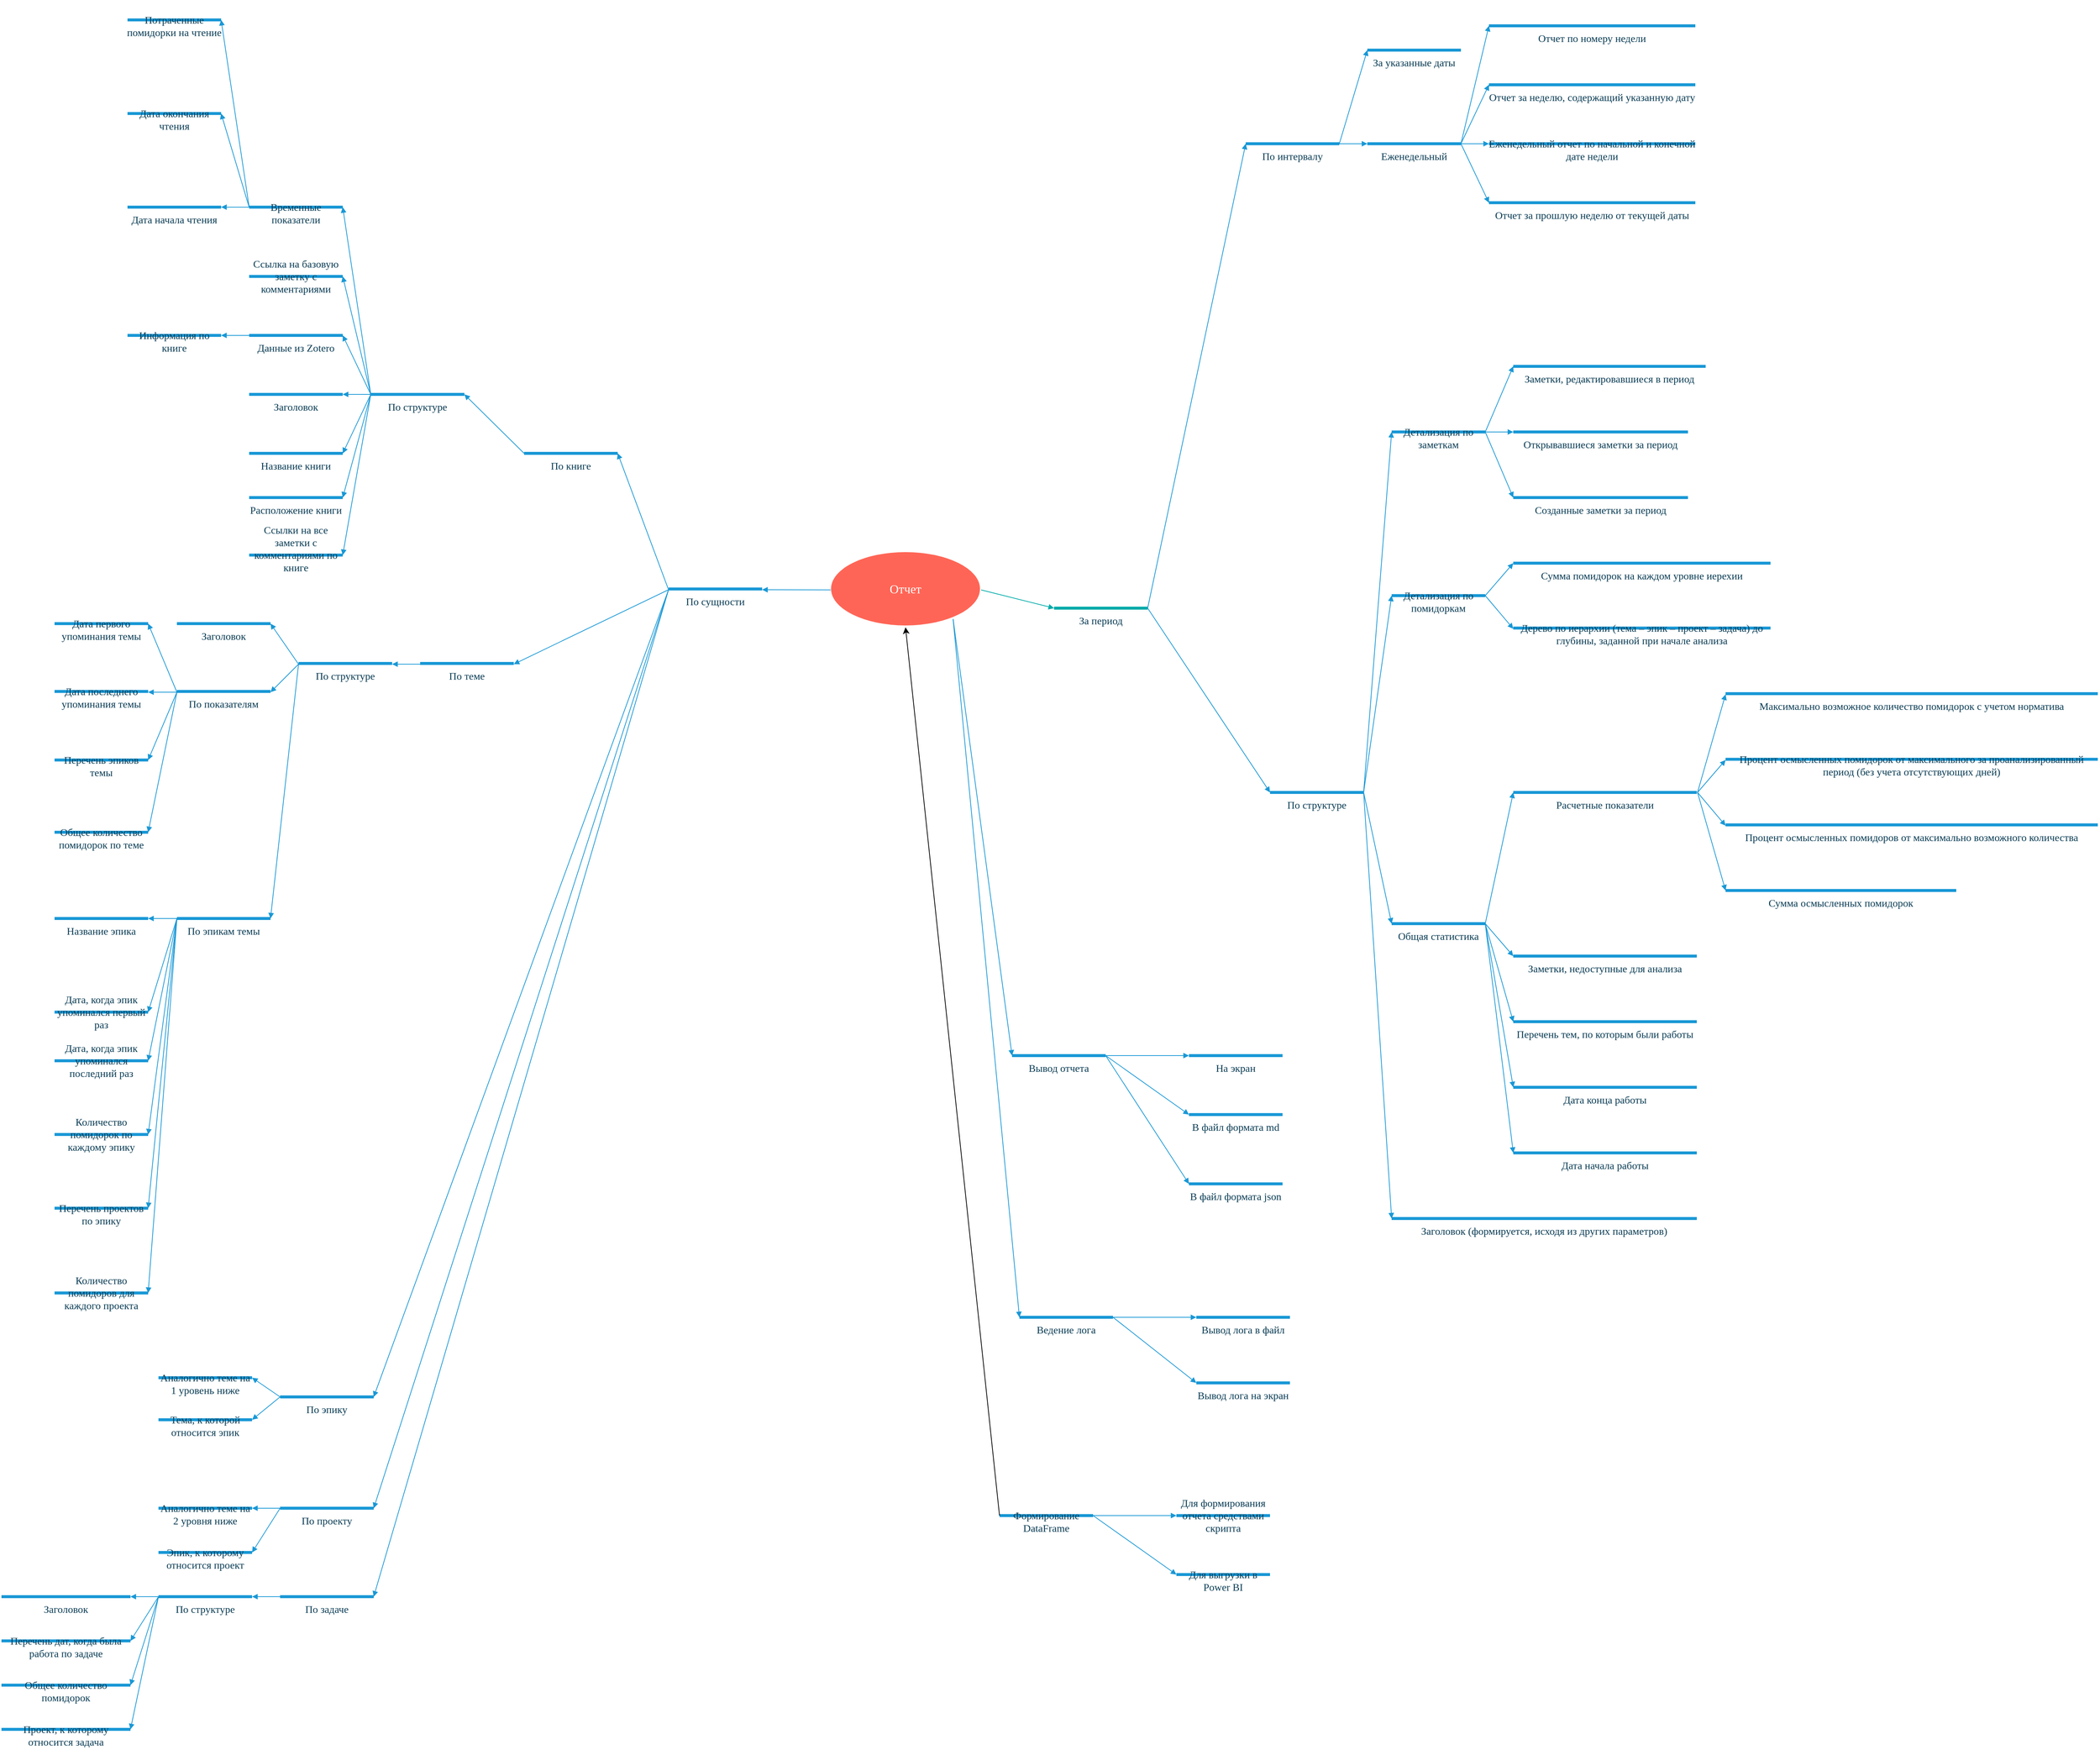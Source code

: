 <mxfile version="20.6.2" type="device"><diagram name="Страница-1" id="Page-1"><mxGraphModel dx="2031" dy="1203" grid="1" gridSize="10" guides="1" tooltips="1" connect="1" arrows="1" fold="1" page="1" pageScale="1" pageWidth="827" pageHeight="1169" math="0" shadow="0"><root><mxCell id="0"/><mxCell id="1" value="Соединительная линия" parent="0"/><mxCell id="2" value="&lt;div style=&quot;font-size: 1px&quot;&gt;&lt;font style=&quot;font-size:16.93px;font-family:Calibri;color:#ffffff;direction:ltr;letter-spacing:0px;line-height:120%;opacity:1&quot;&gt;Отчет&lt;br/&gt;&lt;/font&gt;&lt;/div&gt;" style="verticalAlign=middle;align=center;vsdxID=16;fillColor=#ff6556;gradientColor=none;shape=stencil(vZHPDsIgDMafhiMGYR48z/kejes2Io6loJtvL1gSp/Fm4q1fv1//pBWmDgNMKLQKkfwZZ9vGQZiD0NqOA5KNKRKmEabuPGFP/jq2rCfIZI4u/pY7LFyncoVWd1bV/imPTAKdkkWF1DtGqbC62pRMAbbqazO1SFhskOQjROvHt7kOqEeZBsnOQV/6sBVmxGmVVj+s9r/FUvA6dWed40+t/c/XpBS/1TQP);strokeColor=#ffffff;spacingTop=-3;spacingBottom=-3;spacingLeft=-3;spacingRight=-3;points=[[0,0.5,0],[1,0.5,0],[0.5,0,0],[0.5,1,0],[0.2,0.1,0],[0.81,0.11,0],[0.19,0.88,0],[0.81,0.88,0]];labelBackgroundColor=none;rounded=0;html=1;whiteSpace=wrap;" parent="1" vertex="1"><mxGeometry x="1654" y="1007.5" width="203" height="102.5" as="geometry"/></mxCell><mxCell id="3" value="&lt;div style=&quot;font-size: 1px&quot;&gt;&lt;font style=&quot;font-size:14.11px;font-family:Calibri;color:#0a3c54;direction:ltr;letter-spacing:0px;line-height:120%;opacity:1&quot;&gt;За период&lt;br/&gt;&lt;/font&gt;&lt;/div&gt;" style="verticalAlign=bottom;align=center;vsdxID=27;fillColor=#FFFFFF;gradientColor=none;shape=stencil(fY9LDoAgDERP0z3SeALFe5iI0qhAEH+3F9KFxIW7mfa1nQI2m+m9Bim2GNysTxqiAWxBSrJGB4pJASrAZnRBT8HtdmDv+0xmtbojb7h4TuQJKW52NduOyYVsQVbij03iPcHpyt43TirxK6ge);strokeColor=#00aba9;strokeWidth=4;spacingTop=-3;spacingBottom=-3;spacingLeft=-3;spacingRight=-3;points=[[0,0.5,0],[1,0.5,0],[0,0.5,0],[0,0.5,0],[0,0.5,0],[0,0.5,0],[1,0.5,0],[1,0.5,0]];labelBackgroundColor=none;rounded=0;html=1;whiteSpace=wrap;" parent="1" vertex="1"><mxGeometry x="1957" y="1059" width="127" height="50" as="geometry"/></mxCell><mxCell id="4" value="&lt;div style=&quot;font-size: 1px&quot;&gt;&lt;font style=&quot;font-size:14.11px;font-family:Calibri;color:#0a3c54;direction:ltr;letter-spacing:0px;line-height:120%;opacity:1&quot;&gt;Еженедельный&lt;br/&gt;&lt;/font&gt;&lt;/div&gt;" style="verticalAlign=bottom;align=center;vsdxID=32;fillColor=#FFFFFF;gradientColor=none;shape=stencil(fY9LDoAgDERP0z3SeALFe5iI0qhAEH+3F9KFxIW7mfa1nQI2m+m9Bim2GNysTxqiAWxBSrJGB4pJASrAZnRBT8HtdmDv+0xmtbojb7h4TuQJKW52NduOyYVsQVbij03iPcHpyt43TirxK6ge);strokeColor=#1998d6;strokeWidth=4;spacingTop=-3;spacingBottom=-3;spacingLeft=-3;spacingRight=-3;points=[[0,0.5,0],[1,0.5,0],[0,0.5,0],[0,0.5,0],[0,0.5,0],[0,0.5,0],[1,0.5,0],[1,0.5,0]];labelBackgroundColor=none;rounded=0;html=1;whiteSpace=wrap;" parent="1" vertex="1"><mxGeometry x="2382" y="429" width="127" height="50" as="geometry"/></mxCell><mxCell id="5" value="&lt;div style=&quot;font-size: 1px&quot;&gt;&lt;font style=&quot;font-size:14.11px;font-family:Calibri;color:#0a3c54;direction:ltr;letter-spacing:0px;line-height:120%;opacity:1&quot;&gt;За указанные даты&lt;br/&gt;&lt;/font&gt;&lt;/div&gt;" style="verticalAlign=bottom;align=center;vsdxID=34;fillColor=#FFFFFF;gradientColor=none;shape=stencil(fY9LDoAgDERP0z3SeALFe5iI0qhAEH+3F9KFxIW7mfa1nQI2m+m9Bim2GNysTxqiAWxBSrJGB4pJASrAZnRBT8HtdmDv+0xmtbojb7h4TuQJKW52NduOyYVsQVbij03iPcHpyt43TirxK6ge);strokeColor=#1998d6;strokeWidth=4;spacingTop=-3;spacingBottom=-3;spacingLeft=-3;spacingRight=-3;points=[[0,0.5,0],[1,0.5,0],[0,0.5,0],[0,0.5,0],[0,0.5,0],[0,0.5,0],[1,0.5,0],[1,0.5,0]];labelBackgroundColor=none;rounded=0;html=1;whiteSpace=wrap;" parent="1" vertex="1"><mxGeometry x="2382" y="302" width="127" height="50" as="geometry"/></mxCell><mxCell id="6" value="&lt;div style=&quot;font-size: 1px&quot;&gt;&lt;font style=&quot;font-size:14.11px;font-family:Calibri;color:#0a3c54;direction:ltr;letter-spacing:0px;line-height:120%;opacity:1&quot;&gt;По сущности&lt;br/&gt;&lt;/font&gt;&lt;/div&gt;" style="verticalAlign=bottom;align=center;vsdxID=36;fillColor=#FFFFFF;gradientColor=none;shape=stencil(fY9LDoAgDERP0z3SeALFe5iI0qhAEH+3F9KFxIW7mfa1nQI2m+m9Bim2GNysTxqiAWxBSrJGB4pJASrAZnRBT8HtdmDv+0xmtbojb7h4TuQJKW52NduOyYVsQVbij03iPcHpyt43TirxK6ge);strokeColor=#1998d6;strokeWidth=4;spacingTop=-3;spacingBottom=-3;spacingLeft=-3;spacingRight=-3;points=[[0,0.5,0],[1,0.5,0],[0,0.5,0],[0,0.5,0],[0,0.5,0],[0,0.5,0],[1,0.5,0],[1,0.5,0]];labelBackgroundColor=none;rounded=0;html=1;whiteSpace=wrap;" parent="1" vertex="1"><mxGeometry x="1434" y="1033" width="127" height="50" as="geometry"/></mxCell><mxCell id="7" value="&lt;div style=&quot;font-size: 1px&quot;&gt;&lt;font style=&quot;font-size:14.11px;font-family:Calibri;color:#0a3c54;direction:ltr;letter-spacing:0px;line-height:120%;opacity:1&quot;&gt;По эпику&lt;br/&gt;&lt;/font&gt;&lt;/div&gt;" style="verticalAlign=bottom;align=center;vsdxID=38;fillColor=#FFFFFF;gradientColor=none;shape=stencil(fY9LDoAgDERP0z3SeALFe5iI0qhAEH+3F9KFxIW7mfa1nQI2m+m9Bim2GNysTxqiAWxBSrJGB4pJASrAZnRBT8HtdmDv+0xmtbojb7h4TuQJKW52NduOyYVsQVbij03iPcHpyt43TirxK6ge);strokeColor=#1998d6;strokeWidth=4;spacingTop=-3;spacingBottom=-3;spacingLeft=-3;spacingRight=-3;points=[[0,0.5,0],[1,0.5,0],[0,0.5,0],[0,0.5,0],[0,0.5,0],[0,0.5,0],[1,0.5,0],[1,0.5,0]];labelBackgroundColor=none;rounded=0;html=1;whiteSpace=wrap;" parent="1" vertex="1"><mxGeometry x="907" y="2129" width="127" height="50" as="geometry"/></mxCell><mxCell id="8" value="&lt;div style=&quot;font-size: 1px&quot;&gt;&lt;font style=&quot;font-size:14.11px;font-family:Calibri;color:#0a3c54;direction:ltr;letter-spacing:0px;line-height:120%;opacity:1&quot;&gt;По теме&lt;br/&gt;&lt;/font&gt;&lt;/div&gt;" style="verticalAlign=bottom;align=center;vsdxID=40;fillColor=#FFFFFF;gradientColor=none;shape=stencil(fY9LDoAgDERP0z3SeALFe5iI0qhAEH+3F9KFxIW7mfa1nQI2m+m9Bim2GNysTxqiAWxBSrJGB4pJASrAZnRBT8HtdmDv+0xmtbojb7h4TuQJKW52NduOyYVsQVbij03iPcHpyt43TirxK6ge);strokeColor=#1998d6;strokeWidth=4;spacingTop=-3;spacingBottom=-3;spacingLeft=-3;spacingRight=-3;points=[[0,0.5,0],[1,0.5,0],[0,0.5,0],[0,0.5,0],[0,0.5,0],[0,0.5,0],[1,0.5,0],[1,0.5,0]];labelBackgroundColor=none;rounded=0;html=1;whiteSpace=wrap;" parent="1" vertex="1"><mxGeometry x="1097" y="1134" width="127" height="50" as="geometry"/></mxCell><mxCell id="9" value="&lt;div style=&quot;font-size: 1px&quot;&gt;&lt;font style=&quot;font-size:14.11px;font-family:Calibri;color:#0a3c54;direction:ltr;letter-spacing:0px;line-height:120%;opacity:1&quot;&gt;Вывод отчета&lt;br/&gt;&lt;/font&gt;&lt;/div&gt;" style="verticalAlign=bottom;align=center;vsdxID=42;fillColor=#FFFFFF;gradientColor=none;shape=stencil(fY9LDoAgDERP0z3SeALFe5iI0qhAEH+3F9KFxIW7mfa1nQI2m+m9Bim2GNysTxqiAWxBSrJGB4pJASrAZnRBT8HtdmDv+0xmtbojb7h4TuQJKW52NduOyYVsQVbij03iPcHpyt43TirxK6ge);strokeColor=#1998d6;strokeWidth=4;spacingTop=-3;spacingBottom=-3;spacingLeft=-3;spacingRight=-3;points=[[0,0.5,0],[1,0.5,0],[0,0.5,0],[0,0.5,0],[0,0.5,0],[0,0.5,0],[1,0.5,0],[1,0.5,0]];labelBackgroundColor=none;rounded=0;html=1;whiteSpace=wrap;" parent="1" vertex="1"><mxGeometry x="1900" y="1666" width="127" height="50" as="geometry"/></mxCell><mxCell id="10" value="&lt;div style=&quot;font-size: 1px&quot;&gt;&lt;font style=&quot;font-size:14.11px;font-family:Calibri;color:#0a3c54;direction:ltr;letter-spacing:0px;line-height:120%;opacity:1&quot;&gt;На экран&lt;br/&gt;&lt;/font&gt;&lt;/div&gt;" style="verticalAlign=bottom;align=center;vsdxID=47;fillColor=#FFFFFF;gradientColor=none;shape=stencil(fY9LDoAgDERP0z3SeALFe5iI0qhAEH+3F9KFxIW7mfa1nQI2m+m9Bim2GNysTxqiAWxBSrJGB4pJASrAZnRBT8HtdmDv+0xmtbojb7h4TuQJKW52NduOyYVsQVbij03iPcHpyt43TirxK6ge);strokeColor=#1998d6;strokeWidth=4;spacingTop=-3;spacingBottom=-3;spacingLeft=-3;spacingRight=-3;points=[[0,0.5,0],[1,0.5,0],[0,0.5,0],[0,0.5,0],[0,0.5,0],[0,0.5,0],[1,0.5,0],[1,0.5,0]];labelBackgroundColor=none;rounded=0;html=1;whiteSpace=wrap;" parent="1" vertex="1"><mxGeometry x="2140" y="1666" width="127" height="50" as="geometry"/></mxCell><mxCell id="11" value="&lt;div style=&quot;font-size: 1px&quot;&gt;&lt;font style=&quot;font-size:14.11px;font-family:Calibri;color:#0a3c54;direction:ltr;letter-spacing:0px;line-height:120%;opacity:1&quot;&gt;В файл формата md&lt;br/&gt;&lt;/font&gt;&lt;/div&gt;" style="verticalAlign=bottom;align=center;vsdxID=48;fillColor=#FFFFFF;gradientColor=none;shape=stencil(fY9LDoAgDERP0z3SeALFe5iI0qhAEH+3F9KFxIW7mfa1nQI2m+m9Bim2GNysTxqiAWxBSrJGB4pJASrAZnRBT8HtdmDv+0xmtbojb7h4TuQJKW52NduOyYVsQVbij03iPcHpyt43TirxK6ge);strokeColor=#1998d6;strokeWidth=4;spacingTop=-3;spacingBottom=-3;spacingLeft=-3;spacingRight=-3;points=[[0,0.5,0],[1,0.5,0],[0,0.5,0],[0,0.5,0],[0,0.5,0],[0,0.5,0],[1,0.5,0],[1,0.5,0]];labelBackgroundColor=none;rounded=0;html=1;whiteSpace=wrap;" parent="1" vertex="1"><mxGeometry x="2140" y="1746" width="127" height="50" as="geometry"/></mxCell><mxCell id="12" value="&lt;div style=&quot;font-size: 1px&quot;&gt;&lt;font style=&quot;font-size:14.11px;font-family:Calibri;color:#0a3c54;direction:ltr;letter-spacing:0px;line-height:120%;opacity:1&quot;&gt;В файл формата json&lt;br/&gt;&lt;/font&gt;&lt;/div&gt;" style="verticalAlign=bottom;align=center;vsdxID=49;fillColor=#FFFFFF;gradientColor=none;shape=stencil(fY9LDoAgDERP0z3SeALFe5iI0qhAEH+3F9KFxIW7mfa1nQI2m+m9Bim2GNysTxqiAWxBSrJGB4pJASrAZnRBT8HtdmDv+0xmtbojb7h4TuQJKW52NduOyYVsQVbij03iPcHpyt43TirxK6ge);strokeColor=#1998d6;strokeWidth=4;spacingTop=-3;spacingBottom=-3;spacingLeft=-3;spacingRight=-3;points=[[0,0.5,0],[1,0.5,0],[0,0.5,0],[0,0.5,0],[0,0.5,0],[0,0.5,0],[1,0.5,0],[1,0.5,0]];labelBackgroundColor=none;rounded=0;html=1;whiteSpace=wrap;" parent="1" vertex="1"><mxGeometry x="2140" y="1840" width="127" height="50" as="geometry"/></mxCell><mxCell id="13" value="&lt;div style=&quot;font-size: 1px&quot;&gt;&lt;font style=&quot;font-size:14.11px;font-family:Calibri;color:#0a3c54;direction:ltr;letter-spacing:0px;line-height:120%;opacity:1&quot;&gt;Отчет за прошлую неделю от текущей даты&lt;br/&gt;&lt;/font&gt;&lt;/div&gt;" style="verticalAlign=bottom;align=center;vsdxID=58;fillColor=#FFFFFF;gradientColor=none;shape=stencil(fY9LDoAgDERP0z3SeALFe5iI0qhAEH+3F9KFxIW7mfa1nQI2m+m9Bim2GNysTxqiAWxBSrJGB4pJASrAZnRBT8HtdmDv+0xmtbojb7h4TuQJKW52NduOyYVsQVbij03iPcHpyt43TirxK6ge);strokeColor=#1998d6;strokeWidth=4;spacingTop=-3;spacingBottom=-3;spacingLeft=-3;spacingRight=-3;points=[[0,0.5,0],[1,0.5,0],[0,0.5,0],[0,0.5,0],[0,0.5,0],[0,0.5,0],[1,0.5,0],[1,0.5,0]];labelBackgroundColor=none;rounded=0;html=1;whiteSpace=wrap;" parent="1" vertex="1"><mxGeometry x="2547" y="509" width="280" height="50" as="geometry"/></mxCell><mxCell id="14" value="&lt;div style=&quot;font-size: 1px&quot;&gt;&lt;font style=&quot;font-size:14.11px;font-family:Calibri;color:#0a3c54;direction:ltr;letter-spacing:0px;line-height:120%;opacity:1&quot;&gt;Отчет по номеру недели&lt;br/&gt;&lt;/font&gt;&lt;/div&gt;" style="verticalAlign=bottom;align=center;vsdxID=60;fillColor=#FFFFFF;gradientColor=none;shape=stencil(fY9LDoAgDERP0z3SeALFe5iI0qhAEH+3F9KFxIW7mfa1nQI2m+m9Bim2GNysTxqiAWxBSrJGB4pJASrAZnRBT8HtdmDv+0xmtbojb7h4TuQJKW52NduOyYVsQVbij03iPcHpyt43TirxK6ge);strokeColor=#1998d6;strokeWidth=4;spacingTop=-3;spacingBottom=-3;spacingLeft=-3;spacingRight=-3;points=[[0,0.5,0],[1,0.5,0],[0,0.5,0],[0,0.5,0],[0,0.5,0],[0,0.5,0],[1,0.5,0],[1,0.5,0]];labelBackgroundColor=none;rounded=0;html=1;whiteSpace=wrap;" parent="1" vertex="1"><mxGeometry x="2547" y="269" width="280" height="50" as="geometry"/></mxCell><mxCell id="15" value="&lt;div style=&quot;font-size: 1px&quot;&gt;&lt;font style=&quot;font-size:14.11px;font-family:Calibri;color:#0a3c54;direction:ltr;letter-spacing:0px;line-height:120%;opacity:1&quot;&gt;Отчет за неделю, содержащий указанную дату&lt;br/&gt;&lt;/font&gt;&lt;/div&gt;" style="verticalAlign=bottom;align=center;vsdxID=62;fillColor=#FFFFFF;gradientColor=none;shape=stencil(fY9LDoAgDERP0z3SeALFe5iI0qhAEH+3F9KFxIW7mfa1nQI2m+m9Bim2GNysTxqiAWxBSrJGB4pJASrAZnRBT8HtdmDv+0xmtbojb7h4TuQJKW52NduOyYVsQVbij03iPcHpyt43TirxK6ge);strokeColor=#1998d6;strokeWidth=4;spacingTop=-3;spacingBottom=-3;spacingLeft=-3;spacingRight=-3;points=[[0,0.5,0],[1,0.5,0],[0,0.5,0],[0,0.5,0],[0,0.5,0],[0,0.5,0],[1,0.5,0],[1,0.5,0]];labelBackgroundColor=none;rounded=0;html=1;whiteSpace=wrap;" parent="1" vertex="1"><mxGeometry x="2547" y="349" width="280" height="50" as="geometry"/></mxCell><mxCell id="16" value="&lt;div style=&quot;font-size: 1px&quot;&gt;&lt;font style=&quot;font-size:14.11px;font-family:Calibri;color:#0a3c54;direction:ltr;letter-spacing:0px;line-height:120%;opacity:1&quot;&gt;Еженедельный отчет по начальной и конечной дате недели&lt;br/&gt;&lt;/font&gt;&lt;/div&gt;" style="verticalAlign=bottom;align=center;vsdxID=64;fillColor=#FFFFFF;gradientColor=none;shape=stencil(fY9LDoAgDERP0z3SeALFe5iI0qhAEH+3F9KFxIW7mfa1nQI2m+m9Bim2GNysTxqiAWxBSrJGB4pJASrAZnRBT8HtdmDv+0xmtbojb7h4TuQJKW52NduOyYVsQVbij03iPcHpyt43TirxK6ge);strokeColor=#1998d6;strokeWidth=4;spacingTop=-3;spacingBottom=-3;spacingLeft=-3;spacingRight=-3;points=[[0,0.5,0],[1,0.5,0],[0,0.5,0],[0,0.5,0],[0,0.5,0],[0,0.5,0],[1,0.5,0],[1,0.5,0]];labelBackgroundColor=none;rounded=0;html=1;whiteSpace=wrap;" parent="1" vertex="1"><mxGeometry x="2547" y="429" width="280" height="50" as="geometry"/></mxCell><mxCell id="17" value="&lt;div style=&quot;font-size: 1px&quot;&gt;&lt;font style=&quot;font-size:14.11px;font-family:Calibri;color:#0a3c54;direction:ltr;letter-spacing:0px;line-height:120%;opacity:1&quot;&gt;По проекту&lt;br/&gt;&lt;/font&gt;&lt;/div&gt;" style="verticalAlign=bottom;align=center;vsdxID=66;fillColor=#FFFFFF;gradientColor=none;shape=stencil(fY9LDoAgDERP0z3SeALFe5iI0qhAEH+3F9KFxIW7mfa1nQI2m+m9Bim2GNysTxqiAWxBSrJGB4pJASrAZnRBT8HtdmDv+0xmtbojb7h4TuQJKW52NduOyYVsQVbij03iPcHpyt43TirxK6ge);strokeColor=#1998d6;strokeWidth=4;spacingTop=-3;spacingBottom=-3;spacingLeft=-3;spacingRight=-3;points=[[0,0.5,0],[1,0.5,0],[0,0.5,0],[0,0.5,0],[0,0.5,0],[0,0.5,0],[1,0.5,0],[1,0.5,0]];labelBackgroundColor=none;rounded=0;html=1;whiteSpace=wrap;" parent="1" vertex="1"><mxGeometry x="907" y="2280" width="127" height="50" as="geometry"/></mxCell><mxCell id="18" value="&lt;div style=&quot;font-size: 1px&quot;&gt;&lt;font style=&quot;font-size:14.11px;font-family:Calibri;color:#0a3c54;direction:ltr;letter-spacing:0px;line-height:120%;opacity:1&quot;&gt;По задаче&lt;br/&gt;&lt;/font&gt;&lt;/div&gt;" style="verticalAlign=bottom;align=center;vsdxID=68;fillColor=#FFFFFF;gradientColor=none;shape=stencil(fY9LDoAgDERP0z3SeALFe5iI0qhAEH+3F9KFxIW7mfa1nQI2m+m9Bim2GNysTxqiAWxBSrJGB4pJASrAZnRBT8HtdmDv+0xmtbojb7h4TuQJKW52NduOyYVsQVbij03iPcHpyt43TirxK6ge);strokeColor=#1998d6;strokeWidth=4;spacingTop=-3;spacingBottom=-3;spacingLeft=-3;spacingRight=-3;points=[[0,0.5,0],[1,0.5,0],[0,0.5,0],[0,0.5,0],[0,0.5,0],[0,0.5,0],[1,0.5,0],[1,0.5,0]];labelBackgroundColor=none;rounded=0;html=1;whiteSpace=wrap;" parent="1" vertex="1"><mxGeometry x="907" y="2400" width="127" height="50" as="geometry"/></mxCell><mxCell id="19" value="&lt;div style=&quot;font-size: 1px&quot;&gt;&lt;font style=&quot;font-size:14.11px;font-family:Calibri;color:#0a3c54;direction:ltr;letter-spacing:0px;line-height:120%;opacity:1&quot;&gt;По структуре&lt;br/&gt;&lt;/font&gt;&lt;/div&gt;" style="verticalAlign=bottom;align=center;vsdxID=76;fillColor=#FFFFFF;gradientColor=none;shape=stencil(fY9LDoAgDERP0z3SeALFe5iI0qhAEH+3F9KFxIW7mfa1nQI2m+m9Bim2GNysTxqiAWxBSrJGB4pJASrAZnRBT8HtdmDv+0xmtbojb7h4TuQJKW52NduOyYVsQVbij03iPcHpyt43TirxK6ge);strokeColor=#1998d6;strokeWidth=4;spacingTop=-3;spacingBottom=-3;spacingLeft=-3;spacingRight=-3;points=[[0,0.5,0],[1,0.5,0],[0,0.5,0],[0,0.5,0],[0,0.5,0],[0,0.5,0],[1,0.5,0],[1,0.5,0]];labelBackgroundColor=none;rounded=0;html=1;whiteSpace=wrap;" parent="1" vertex="1"><mxGeometry x="2250" y="1309" width="127" height="50" as="geometry"/></mxCell><mxCell id="20" value="&lt;div style=&quot;font-size: 1px&quot;&gt;&lt;font style=&quot;font-size:14.11px;font-family:Calibri;color:#0a3c54;direction:ltr;letter-spacing:0px;line-height:120%;opacity:1&quot;&gt;Общая статистика&lt;br/&gt;&lt;/font&gt;&lt;/div&gt;" style="verticalAlign=bottom;align=center;vsdxID=78;fillColor=#FFFFFF;gradientColor=none;shape=stencil(fY9LDoAgDERP0z3SeALFe5iI0qhAEH+3F9KFxIW7mfa1nQI2m+m9Bim2GNysTxqiAWxBSrJGB4pJASrAZnRBT8HtdmDv+0xmtbojb7h4TuQJKW52NduOyYVsQVbij03iPcHpyt43TirxK6ge);strokeColor=#1998d6;strokeWidth=4;spacingTop=-3;spacingBottom=-3;spacingLeft=-3;spacingRight=-3;points=[[0,0.5,0],[1,0.5,0],[0,0.5,0],[0,0.5,0],[0,0.5,0],[0,0.5,0],[1,0.5,0],[1,0.5,0]];labelBackgroundColor=none;rounded=0;html=1;whiteSpace=wrap;" parent="1" vertex="1"><mxGeometry x="2415" y="1487" width="127" height="50" as="geometry"/></mxCell><mxCell id="21" value="&lt;div style=&quot;font-size: 1px&quot;&gt;&lt;font style=&quot;font-size:14.11px;font-family:Calibri;color:#0a3c54;direction:ltr;letter-spacing:0px;line-height:120%;opacity:1&quot;&gt;Детализация по помидоркам&lt;br/&gt;&lt;/font&gt;&lt;/div&gt;" style="verticalAlign=bottom;align=center;vsdxID=80;fillColor=#FFFFFF;gradientColor=none;shape=stencil(fY9LDoAgDERP0z3SeALFe5iI0qhAEH+3F9KFxIW7mfa1nQI2m+m9Bim2GNysTxqiAWxBSrJGB4pJASrAZnRBT8HtdmDv+0xmtbojb7h4TuQJKW52NduOyYVsQVbij03iPcHpyt43TirxK6ge);strokeColor=#1998d6;strokeWidth=4;spacingTop=-3;spacingBottom=-3;spacingLeft=-3;spacingRight=-3;points=[[0,0.5,0],[1,0.5,0],[0,0.5,0],[0,0.5,0],[0,0.5,0],[0,0.5,0],[1,0.5,0],[1,0.5,0]];labelBackgroundColor=none;rounded=0;html=1;whiteSpace=wrap;" parent="1" vertex="1"><mxGeometry x="2415" y="1042" width="127" height="50" as="geometry"/></mxCell><mxCell id="22" value="&lt;div style=&quot;font-size: 1px&quot;&gt;&lt;font style=&quot;font-size:14.11px;font-family:Calibri;color:#0a3c54;direction:ltr;letter-spacing:0px;line-height:120%;opacity:1&quot;&gt;Заголовок (формируется, исходя из других параметров)&lt;br/&gt;&lt;/font&gt;&lt;/div&gt;" style="verticalAlign=bottom;align=center;vsdxID=84;fillColor=#FFFFFF;gradientColor=none;shape=stencil(fY9LDoAgDERP0z3SeALFe5iI0qhAEH+3F9KFxIW7mfa1nQI2m+m9Bim2GNysTxqiAWxBSrJGB4pJASrAZnRBT8HtdmDv+0xmtbojb7h4TuQJKW52NduOyYVsQVbij03iPcHpyt43TirxK6ge);strokeColor=#1998d6;strokeWidth=4;spacingTop=-3;spacingBottom=-3;spacingLeft=-3;spacingRight=-3;points=[[0,0.5,0],[1,0.5,0],[0,0.5,0],[0,0.5,0],[0,0.5,0],[0,0.5,0],[1,0.5,0],[1,0.5,0]];labelBackgroundColor=none;rounded=0;html=1;whiteSpace=wrap;" parent="1" vertex="1"><mxGeometry x="2415" y="1887" width="414" height="50" as="geometry"/></mxCell><mxCell id="23" value="&lt;div style=&quot;font-size: 1px&quot;&gt;&lt;font style=&quot;font-size:14.11px;font-family:Calibri;color:#0a3c54;direction:ltr;letter-spacing:0px;line-height:120%;opacity:1&quot;&gt;Дата начала работы&lt;br/&gt;&lt;/font&gt;&lt;/div&gt;" style="verticalAlign=bottom;align=center;vsdxID=87;fillColor=#FFFFFF;gradientColor=none;shape=stencil(fY9LDoAgDERP0z3SeALFe5iI0qhAEH+3F9KFxIW7mfa1nQI2m+m9Bim2GNysTxqiAWxBSrJGB4pJASrAZnRBT8HtdmDv+0xmtbojb7h4TuQJKW52NduOyYVsQVbij03iPcHpyt43TirxK6ge);strokeColor=#1998d6;strokeWidth=4;spacingTop=-3;spacingBottom=-3;spacingLeft=-3;spacingRight=-3;points=[[0,0.5,0],[1,0.5,0],[0,0.5,0],[0,0.5,0],[0,0.5,0],[0,0.5,0],[1,0.5,0],[1,0.5,0]];labelBackgroundColor=none;rounded=0;html=1;whiteSpace=wrap;" parent="1" vertex="1"><mxGeometry x="2580" y="1798" width="249" height="50" as="geometry"/></mxCell><mxCell id="24" value="&lt;div style=&quot;font-size: 1px&quot;&gt;&lt;font style=&quot;font-size:14.11px;font-family:Calibri;color:#0a3c54;direction:ltr;letter-spacing:0px;line-height:120%;opacity:1&quot;&gt;Дата конца работы&lt;br/&gt;&lt;/font&gt;&lt;/div&gt;" style="verticalAlign=bottom;align=center;vsdxID=89;fillColor=#FFFFFF;gradientColor=none;shape=stencil(fY9LDoAgDERP0z3SeALFe5iI0qhAEH+3F9KFxIW7mfa1nQI2m+m9Bim2GNysTxqiAWxBSrJGB4pJASrAZnRBT8HtdmDv+0xmtbojb7h4TuQJKW52NduOyYVsQVbij03iPcHpyt43TirxK6ge);strokeColor=#1998d6;strokeWidth=4;spacingTop=-3;spacingBottom=-3;spacingLeft=-3;spacingRight=-3;points=[[0,0.5,0],[1,0.5,0],[0,0.5,0],[0,0.5,0],[0,0.5,0],[0,0.5,0],[1,0.5,0],[1,0.5,0]];labelBackgroundColor=none;rounded=0;html=1;whiteSpace=wrap;" parent="1" vertex="1"><mxGeometry x="2580" y="1709" width="249" height="50" as="geometry"/></mxCell><mxCell id="25" value="&lt;div style=&quot;font-size: 1px&quot;&gt;&lt;font style=&quot;font-size:14.11px;font-family:Calibri;color:#0a3c54;direction:ltr;letter-spacing:0px;line-height:120%;opacity:1&quot;&gt;Заметки, недоступные для анализа&lt;br/&gt;&lt;/font&gt;&lt;/div&gt;" style="verticalAlign=bottom;align=center;vsdxID=91;fillColor=#FFFFFF;gradientColor=none;shape=stencil(fY9LDoAgDERP0z3SeALFe5iI0qhAEH+3F9KFxIW7mfa1nQI2m+m9Bim2GNysTxqiAWxBSrJGB4pJASrAZnRBT8HtdmDv+0xmtbojb7h4TuQJKW52NduOyYVsQVbij03iPcHpyt43TirxK6ge);strokeColor=#1998d6;strokeWidth=4;spacingTop=-3;spacingBottom=-3;spacingLeft=-3;spacingRight=-3;points=[[0,0.5,0],[1,0.5,0],[0,0.5,0],[0,0.5,0],[0,0.5,0],[0,0.5,0],[1,0.5,0],[1,0.5,0]];labelBackgroundColor=none;rounded=0;html=1;whiteSpace=wrap;" parent="1" vertex="1"><mxGeometry x="2580" y="1531" width="249" height="50" as="geometry"/></mxCell><mxCell id="26" value="&lt;div style=&quot;font-size: 1px&quot;&gt;&lt;font style=&quot;font-size:14.11px;font-family:Calibri;color:#0a3c54;direction:ltr;letter-spacing:0px;line-height:120%;opacity:1&quot;&gt;Перечень тем, по которым были работы&lt;br/&gt;&lt;/font&gt;&lt;/div&gt;" style="verticalAlign=bottom;align=center;vsdxID=93;fillColor=#FFFFFF;gradientColor=none;shape=stencil(fY9LDoAgDERP0z3SeALFe5iI0qhAEH+3F9KFxIW7mfa1nQI2m+m9Bim2GNysTxqiAWxBSrJGB4pJASrAZnRBT8HtdmDv+0xmtbojb7h4TuQJKW52NduOyYVsQVbij03iPcHpyt43TirxK6ge);strokeColor=#1998d6;strokeWidth=4;spacingTop=-3;spacingBottom=-3;spacingLeft=-3;spacingRight=-3;points=[[0,0.5,0],[1,0.5,0],[0,0.5,0],[0,0.5,0],[0,0.5,0],[0,0.5,0],[1,0.5,0],[1,0.5,0]];labelBackgroundColor=none;rounded=0;html=1;whiteSpace=wrap;" parent="1" vertex="1"><mxGeometry x="2580" y="1620" width="249" height="50" as="geometry"/></mxCell><mxCell id="27" value="&lt;div style=&quot;font-size: 1px&quot;&gt;&lt;font style=&quot;font-size:14.11px;font-family:Calibri;color:#0a3c54;direction:ltr;letter-spacing:0px;line-height:120%;opacity:1&quot;&gt;Расчетные показатели&lt;br/&gt;&lt;/font&gt;&lt;/div&gt;" style="verticalAlign=bottom;align=center;vsdxID=95;fillColor=#FFFFFF;gradientColor=none;shape=stencil(fY9LDoAgDERP0z3SeALFe5iI0qhAEH+3F9KFxIW7mfa1nQI2m+m9Bim2GNysTxqiAWxBSrJGB4pJASrAZnRBT8HtdmDv+0xmtbojb7h4TuQJKW52NduOyYVsQVbij03iPcHpyt43TirxK6ge);strokeColor=#1998d6;strokeWidth=4;spacingTop=-3;spacingBottom=-3;spacingLeft=-3;spacingRight=-3;points=[[0,0.5,0],[1,0.5,0],[0,0.5,0],[0,0.5,0],[0,0.5,0],[0,0.5,0],[1,0.5,0],[1,0.5,0]];labelBackgroundColor=none;rounded=0;html=1;whiteSpace=wrap;" parent="1" vertex="1"><mxGeometry x="2580" y="1309" width="249" height="50" as="geometry"/></mxCell><mxCell id="28" value="&lt;div style=&quot;font-size: 1px&quot;&gt;&lt;font style=&quot;font-size:14.11px;font-family:Calibri;color:#0a3c54;direction:ltr;letter-spacing:0px;line-height:120%;opacity:1&quot;&gt;Процент осмысленных помидоров от максимально возможного количества&lt;br/&gt;&lt;/font&gt;&lt;/div&gt;" style="verticalAlign=bottom;align=center;vsdxID=97;fillColor=#FFFFFF;gradientColor=none;shape=stencil(fY9LDoAgDERP0z3SeALFe5iI0qhAEH+3F9KFxIW7mfa1nQI2m+m9Bim2GNysTxqiAWxBSrJGB4pJASrAZnRBT8HtdmDv+0xmtbojb7h4TuQJKW52NduOyYVsQVbij03iPcHpyt43TirxK6ge);strokeColor=#1998d6;strokeWidth=4;spacingTop=-3;spacingBottom=-3;spacingLeft=-3;spacingRight=-3;points=[[0,0.5,0],[1,0.5,0],[0,0.5,0],[0,0.5,0],[0,0.5,0],[0,0.5,0],[1,0.5,0],[1,0.5,0]];labelBackgroundColor=none;rounded=0;html=1;whiteSpace=wrap;" parent="1" vertex="1"><mxGeometry x="2868" y="1353" width="505" height="50" as="geometry"/></mxCell><mxCell id="29" value="&lt;div style=&quot;font-size: 1px&quot;&gt;&lt;font style=&quot;font-size:14.11px;font-family:Calibri;color:#0a3c54;direction:ltr;letter-spacing:0px;line-height:120%;opacity:1&quot;&gt;Сумма осмысленных помидорок&lt;br/&gt;&lt;/font&gt;&lt;/div&gt;" style="verticalAlign=bottom;align=center;vsdxID=99;fillColor=#FFFFFF;gradientColor=none;shape=stencil(fY9LDoAgDERP0z3SeALFe5iI0qhAEH+3F9KFxIW7mfa1nQI2m+m9Bim2GNysTxqiAWxBSrJGB4pJASrAZnRBT8HtdmDv+0xmtbojb7h4TuQJKW52NduOyYVsQVbij03iPcHpyt43TirxK6ge);strokeColor=#1998d6;strokeWidth=4;spacingTop=-3;spacingBottom=-3;spacingLeft=-3;spacingRight=-3;points=[[0,0.5,0],[1,0.5,0],[0,0.5,0],[0,0.5,0],[0,0.5,0],[0,0.5,0],[1,0.5,0],[1,0.5,0]];labelBackgroundColor=none;rounded=0;html=1;whiteSpace=wrap;" parent="1" vertex="1"><mxGeometry x="2868" y="1442" width="313" height="50" as="geometry"/></mxCell><mxCell id="30" value="&lt;div style=&quot;font-size: 1px&quot;&gt;&lt;font style=&quot;font-size:14.11px;font-family:Calibri;color:#0a3c54;direction:ltr;letter-spacing:0px;line-height:120%;opacity:1&quot;&gt;Процент осмысленных помидорок от максимального за проанализированный период (без учета отсутствующих дней)&lt;br/&gt;&lt;/font&gt;&lt;/div&gt;" style="verticalAlign=bottom;align=center;vsdxID=101;fillColor=#FFFFFF;gradientColor=none;shape=stencil(fY9LDoAgDERP0z3SeALFe5iI0qhAEH+3F9KFxIW7mfa1nQI2m+m9Bim2GNysTxqiAWxBSrJGB4pJASrAZnRBT8HtdmDv+0xmtbojb7h4TuQJKW52NduOyYVsQVbij03iPcHpyt43TirxK6ge);strokeColor=#1998d6;strokeWidth=4;spacingTop=-3;spacingBottom=-3;spacingLeft=-3;spacingRight=-3;points=[[0,0.5,0],[1,0.5,0],[0,0.5,0],[0,0.5,0],[0,0.5,0],[0,0.5,0],[1,0.5,0],[1,0.5,0]];labelBackgroundColor=none;rounded=0;html=1;whiteSpace=wrap;" parent="1" vertex="1"><mxGeometry x="2868" y="1264" width="505" height="50" as="geometry"/></mxCell><mxCell id="31" value="&lt;div style=&quot;font-size: 1px&quot;&gt;&lt;font style=&quot;font-size:14.11px;font-family:Calibri;color:#0a3c54;direction:ltr;letter-spacing:0px;line-height:120%;opacity:1&quot;&gt;Максимально возможное количество помидорок с учетом норматива&lt;br/&gt;&lt;/font&gt;&lt;/div&gt;" style="verticalAlign=bottom;align=center;vsdxID=103;fillColor=#FFFFFF;gradientColor=none;shape=stencil(fY9LDoAgDERP0z3SeALFe5iI0qhAEH+3F9KFxIW7mfa1nQI2m+m9Bim2GNysTxqiAWxBSrJGB4pJASrAZnRBT8HtdmDv+0xmtbojb7h4TuQJKW52NduOyYVsQVbij03iPcHpyt43TirxK6ge);strokeColor=#1998d6;strokeWidth=4;spacingTop=-3;spacingBottom=-3;spacingLeft=-3;spacingRight=-3;points=[[0,0.5,0],[1,0.5,0],[0,0.5,0],[0,0.5,0],[0,0.5,0],[0,0.5,0],[1,0.5,0],[1,0.5,0]];labelBackgroundColor=none;rounded=0;html=1;whiteSpace=wrap;" parent="1" vertex="1"><mxGeometry x="2868" y="1175" width="505" height="50" as="geometry"/></mxCell><mxCell id="32" value="&lt;div style=&quot;font-size: 1px&quot;&gt;&lt;font style=&quot;font-size:14.11px;font-family:Calibri;color:#0a3c54;direction:ltr;letter-spacing:0px;line-height:120%;opacity:1&quot;&gt;Дерево по иерархии (тема – эпик – проект – задача) до глубины, заданной при начале анализа&lt;br/&gt;&lt;/font&gt;&lt;/div&gt;" style="verticalAlign=bottom;align=center;vsdxID=105;fillColor=#FFFFFF;gradientColor=none;shape=stencil(fY9LDoAgDERP0z3SeALFe5iI0qhAEH+3F9KFxIW7mfa1nQI2m+m9Bim2GNysTxqiAWxBSrJGB4pJASrAZnRBT8HtdmDv+0xmtbojb7h4TuQJKW52NduOyYVsQVbij03iPcHpyt43TirxK6ge);strokeColor=#1998d6;strokeWidth=4;spacingTop=-3;spacingBottom=-3;spacingLeft=-3;spacingRight=-3;points=[[0,0.5,0],[1,0.5,0],[0,0.5,0],[0,0.5,0],[0,0.5,0],[0,0.5,0],[1,0.5,0],[1,0.5,0]];labelBackgroundColor=none;rounded=0;html=1;whiteSpace=wrap;" parent="1" vertex="1"><mxGeometry x="2580" y="1086" width="349" height="50" as="geometry"/></mxCell><mxCell id="33" value="&lt;div style=&quot;font-size: 1px&quot;&gt;&lt;font style=&quot;font-size:14.11px;font-family:Calibri;color:#0a3c54;direction:ltr;letter-spacing:0px;line-height:120%;opacity:1&quot;&gt;Сумма помидорок на каждом уровне иерехии&lt;br/&gt;&lt;/font&gt;&lt;/div&gt;" style="verticalAlign=bottom;align=center;vsdxID=107;fillColor=#FFFFFF;gradientColor=none;shape=stencil(fY9LDoAgDERP0z3SeALFe5iI0qhAEH+3F9KFxIW7mfa1nQI2m+m9Bim2GNysTxqiAWxBSrJGB4pJASrAZnRBT8HtdmDv+0xmtbojb7h4TuQJKW52NduOyYVsQVbij03iPcHpyt43TirxK6ge);strokeColor=#1998d6;strokeWidth=4;spacingTop=-3;spacingBottom=-3;spacingLeft=-3;spacingRight=-3;points=[[0,0.5,0],[1,0.5,0],[0,0.5,0],[0,0.5,0],[0,0.5,0],[0,0.5,0],[1,0.5,0],[1,0.5,0]];labelBackgroundColor=none;rounded=0;html=1;whiteSpace=wrap;" parent="1" vertex="1"><mxGeometry x="2580" y="998" width="349" height="50" as="geometry"/></mxCell><mxCell id="34" value="&lt;div style=&quot;font-size: 1px&quot;&gt;&lt;font style=&quot;font-size:14.11px;font-family:Calibri;color:#0a3c54;direction:ltr;letter-spacing:0px;line-height:120%;opacity:1&quot;&gt;Детализация по заметкам&lt;br/&gt;&lt;/font&gt;&lt;/div&gt;" style="verticalAlign=bottom;align=center;vsdxID=109;fillColor=#FFFFFF;gradientColor=none;shape=stencil(fY9LDoAgDERP0z3SeALFe5iI0qhAEH+3F9KFxIW7mfa1nQI2m+m9Bim2GNysTxqiAWxBSrJGB4pJASrAZnRBT8HtdmDv+0xmtbojb7h4TuQJKW52NduOyYVsQVbij03iPcHpyt43TirxK6ge);strokeColor=#1998d6;strokeWidth=4;spacingTop=-3;spacingBottom=-3;spacingLeft=-3;spacingRight=-3;points=[[0,0.5,0],[1,0.5,0],[0,0.5,0],[0,0.5,0],[0,0.5,0],[0,0.5,0],[1,0.5,0],[1,0.5,0]];labelBackgroundColor=none;rounded=0;html=1;whiteSpace=wrap;" parent="1" vertex="1"><mxGeometry x="2415" y="820" width="127" height="50" as="geometry"/></mxCell><mxCell id="35" value="&lt;div style=&quot;font-size: 1px&quot;&gt;&lt;font style=&quot;font-size:14.11px;font-family:Calibri;color:#0a3c54;direction:ltr;letter-spacing:0px;line-height:120%;opacity:1&quot;&gt;Созданные заметки за период&lt;br/&gt;&lt;/font&gt;&lt;/div&gt;" style="verticalAlign=bottom;align=center;vsdxID=111;fillColor=#FFFFFF;gradientColor=none;shape=stencil(fY9LDoAgDERP0z3SeALFe5iI0qhAEH+3F9KFxIW7mfa1nQI2m+m9Bim2GNysTxqiAWxBSrJGB4pJASrAZnRBT8HtdmDv+0xmtbojb7h4TuQJKW52NduOyYVsQVbij03iPcHpyt43TirxK6ge);strokeColor=#1998d6;strokeWidth=4;spacingTop=-3;spacingBottom=-3;spacingLeft=-3;spacingRight=-3;points=[[0,0.5,0],[1,0.5,0],[0,0.5,0],[0,0.5,0],[0,0.5,0],[0,0.5,0],[1,0.5,0],[1,0.5,0]];labelBackgroundColor=none;rounded=0;html=1;whiteSpace=wrap;" parent="1" vertex="1"><mxGeometry x="2580" y="909" width="237" height="50" as="geometry"/></mxCell><mxCell id="36" value="&lt;div style=&quot;font-size: 1px&quot;&gt;&lt;font style=&quot;font-size:14.11px;font-family:Calibri;color:#0a3c54;direction:ltr;letter-spacing:0px;line-height:120%;opacity:1&quot;&gt;Открывавшиеся заметки за период&lt;br/&gt;&lt;/font&gt;&lt;/div&gt;" style="verticalAlign=bottom;align=center;vsdxID=113;fillColor=#FFFFFF;gradientColor=none;shape=stencil(fY9LDoAgDERP0z3SeALFe5iI0qhAEH+3F9KFxIW7mfa1nQI2m+m9Bim2GNysTxqiAWxBSrJGB4pJASrAZnRBT8HtdmDv+0xmtbojb7h4TuQJKW52NduOyYVsQVbij03iPcHpyt43TirxK6ge);strokeColor=#1998d6;strokeWidth=4;spacingTop=-3;spacingBottom=-3;spacingLeft=-3;spacingRight=-3;points=[[0,0.5,0],[1,0.5,0],[0,0.5,0],[0,0.5,0],[0,0.5,0],[0,0.5,0],[1,0.5,0],[1,0.5,0]];labelBackgroundColor=none;rounded=0;html=1;whiteSpace=wrap;" parent="1" vertex="1"><mxGeometry x="2580" y="820" width="237" height="50" as="geometry"/></mxCell><mxCell id="37" value="&lt;div style=&quot;font-size: 1px&quot;&gt;&lt;font style=&quot;font-size:14.11px;font-family:Calibri;color:#0a3c54;direction:ltr;letter-spacing:0px;line-height:120%;opacity:1&quot;&gt;Заметки, редактировавшиеся в период&lt;br/&gt;&lt;/font&gt;&lt;/div&gt;" style="verticalAlign=bottom;align=center;vsdxID=115;fillColor=#FFFFFF;gradientColor=none;shape=stencil(fY9LDoAgDERP0z3SeALFe5iI0qhAEH+3F9KFxIW7mfa1nQI2m+m9Bim2GNysTxqiAWxBSrJGB4pJASrAZnRBT8HtdmDv+0xmtbojb7h4TuQJKW52NduOyYVsQVbij03iPcHpyt43TirxK6ge);strokeColor=#1998d6;strokeWidth=4;spacingTop=-3;spacingBottom=-3;spacingLeft=-3;spacingRight=-3;points=[[0,0.5,0],[1,0.5,0],[0,0.5,0],[0,0.5,0],[0,0.5,0],[0,0.5,0],[1,0.5,0],[1,0.5,0]];labelBackgroundColor=none;rounded=0;html=1;whiteSpace=wrap;" parent="1" vertex="1"><mxGeometry x="2580" y="731" width="261" height="50" as="geometry"/></mxCell><mxCell id="38" value="&lt;div style=&quot;font-size: 1px&quot;&gt;&lt;font style=&quot;font-size:14.11px;font-family:Calibri;color:#0a3c54;direction:ltr;letter-spacing:0px;line-height:120%;opacity:1&quot;&gt;По интервалу&lt;br/&gt;&lt;/font&gt;&lt;/div&gt;" style="verticalAlign=bottom;align=center;vsdxID=117;fillColor=#FFFFFF;gradientColor=none;shape=stencil(fY9LDoAgDERP0z3SeALFe5iI0qhAEH+3F9KFxIW7mfa1nQI2m+m9Bim2GNysTxqiAWxBSrJGB4pJASrAZnRBT8HtdmDv+0xmtbojb7h4TuQJKW52NduOyYVsQVbij03iPcHpyt43TirxK6ge);strokeColor=#1998d6;strokeWidth=4;spacingTop=-3;spacingBottom=-3;spacingLeft=-3;spacingRight=-3;points=[[0,0.5,0],[1,0.5,0],[0,0.5,0],[0,0.5,0],[0,0.5,0],[0,0.5,0],[1,0.5,0],[1,0.5,0]];labelBackgroundColor=none;rounded=0;html=1;whiteSpace=wrap;" parent="1" vertex="1"><mxGeometry x="2217" y="429" width="127" height="50" as="geometry"/></mxCell><mxCell id="39" value="&lt;div style=&quot;font-size: 1px&quot;&gt;&lt;font style=&quot;font-size:14.11px;font-family:Calibri;color:#0a3c54;direction:ltr;letter-spacing:0px;line-height:120%;opacity:1&quot;&gt;По книге&lt;br/&gt;&lt;/font&gt;&lt;/div&gt;" style="verticalAlign=bottom;align=center;vsdxID=127;fillColor=#FFFFFF;gradientColor=none;shape=stencil(fY9LDoAgDERP0z3SeALFe5iI0qhAEH+3F9KFxIW7mfa1nQI2m+m9Bim2GNysTxqiAWxBSrJGB4pJASrAZnRBT8HtdmDv+0xmtbojb7h4TuQJKW52NduOyYVsQVbij03iPcHpyt43TirxK6ge);strokeColor=#1998d6;strokeWidth=4;spacingTop=-3;spacingBottom=-3;spacingLeft=-3;spacingRight=-3;points=[[0,0.5,0],[1,0.5,0],[0,0.5,0],[0,0.5,0],[0,0.5,0],[0,0.5,0],[1,0.5,0],[1,0.5,0]];labelBackgroundColor=none;rounded=0;html=1;whiteSpace=wrap;" parent="1" vertex="1"><mxGeometry x="1238" y="849" width="127" height="50" as="geometry"/></mxCell><mxCell id="40" value="&lt;div style=&quot;font-size: 1px&quot;&gt;&lt;font style=&quot;font-size:14.11px;font-family:Calibri;color:#0a3c54;direction:ltr;letter-spacing:0px;line-height:120%;opacity:1&quot;&gt;Ведение лога&lt;br/&gt;&lt;/font&gt;&lt;/div&gt;" style="verticalAlign=bottom;align=center;vsdxID=129;fillColor=#FFFFFF;gradientColor=none;shape=stencil(fY9LDoAgDERP0z3SeALFe5iI0qhAEH+3F9KFxIW7mfa1nQI2m+m9Bim2GNysTxqiAWxBSrJGB4pJASrAZnRBT8HtdmDv+0xmtbojb7h4TuQJKW52NduOyYVsQVbij03iPcHpyt43TirxK6ge);strokeColor=#1998d6;strokeWidth=4;spacingTop=-3;spacingBottom=-3;spacingLeft=-3;spacingRight=-3;points=[[0,0.5,0],[1,0.5,0],[0,0.5,0],[0,0.5,0],[0,0.5,0],[0,0.5,0],[1,0.5,0],[1,0.5,0]];labelBackgroundColor=none;rounded=0;html=1;whiteSpace=wrap;" parent="1" vertex="1"><mxGeometry x="1910" y="2021" width="127" height="50" as="geometry"/></mxCell><mxCell id="41" value="&lt;div style=&quot;font-size: 1px&quot;&gt;&lt;font style=&quot;font-size:14.11px;font-family:Calibri;color:#0a3c54;direction:ltr;letter-spacing:0px;line-height:120%;opacity:1&quot;&gt;Вывод лога в файл&lt;br/&gt;&lt;/font&gt;&lt;/div&gt;" style="verticalAlign=bottom;align=center;vsdxID=131;fillColor=#FFFFFF;gradientColor=none;shape=stencil(fY9LDoAgDERP0z3SeALFe5iI0qhAEH+3F9KFxIW7mfa1nQI2m+m9Bim2GNysTxqiAWxBSrJGB4pJASrAZnRBT8HtdmDv+0xmtbojb7h4TuQJKW52NduOyYVsQVbij03iPcHpyt43TirxK6ge);strokeColor=#1998d6;strokeWidth=4;spacingTop=-3;spacingBottom=-3;spacingLeft=-3;spacingRight=-3;points=[[0,0.5,0],[1,0.5,0],[0,0.5,0],[0,0.5,0],[0,0.5,0],[0,0.5,0],[1,0.5,0],[1,0.5,0]];labelBackgroundColor=none;rounded=0;html=1;whiteSpace=wrap;" parent="1" vertex="1"><mxGeometry x="2150" y="2021" width="127" height="50" as="geometry"/></mxCell><mxCell id="42" value="&lt;div style=&quot;font-size: 1px&quot;&gt;&lt;font style=&quot;font-size:14.11px;font-family:Calibri;color:#0a3c54;direction:ltr;letter-spacing:0px;line-height:120%;opacity:1&quot;&gt;Вывод лога на экран&lt;br/&gt;&lt;/font&gt;&lt;/div&gt;" style="verticalAlign=bottom;align=center;vsdxID=133;fillColor=#FFFFFF;gradientColor=none;shape=stencil(fY9LDoAgDERP0z3SeALFe5iI0qhAEH+3F9KFxIW7mfa1nQI2m+m9Bim2GNysTxqiAWxBSrJGB4pJASrAZnRBT8HtdmDv+0xmtbojb7h4TuQJKW52NduOyYVsQVbij03iPcHpyt43TirxK6ge);strokeColor=#1998d6;strokeWidth=4;spacingTop=-3;spacingBottom=-3;spacingLeft=-3;spacingRight=-3;points=[[0,0.5,0],[1,0.5,0],[0,0.5,0],[0,0.5,0],[0,0.5,0],[0,0.5,0],[1,0.5,0],[1,0.5,0]];labelBackgroundColor=none;rounded=0;html=1;whiteSpace=wrap;" parent="1" vertex="1"><mxGeometry x="2150" y="2110" width="127" height="50" as="geometry"/></mxCell><mxCell id="43" value="&lt;div style=&quot;font-size: 1px&quot;&gt;&lt;font style=&quot;font-size:14.11px;font-family:Calibri;color:#0a3c54;direction:ltr;letter-spacing:0px;line-height:120%;opacity:1&quot;&gt;По структуре&lt;br/&gt;&lt;/font&gt;&lt;/div&gt;" style="verticalAlign=bottom;align=center;vsdxID=135;fillColor=#FFFFFF;gradientColor=none;shape=stencil(fY9LDoAgDERP0z3SeALFe5iI0qhAEH+3F9KFxIW7mfa1nQI2m+m9Bim2GNysTxqiAWxBSrJGB4pJASrAZnRBT8HtdmDv+0xmtbojb7h4TuQJKW52NduOyYVsQVbij03iPcHpyt43TirxK6ge);strokeColor=#1998d6;strokeWidth=4;spacingTop=-3;spacingBottom=-3;spacingLeft=-3;spacingRight=-3;points=[[0,0.5,0],[1,0.5,0],[0,0.5,0],[0,0.5,0],[0,0.5,0],[0,0.5,0],[1,0.5,0],[1,0.5,0]];labelBackgroundColor=none;rounded=0;html=1;whiteSpace=wrap;" parent="1" vertex="1"><mxGeometry x="1030" y="769" width="127" height="50" as="geometry"/></mxCell><mxCell id="44" value="&lt;div style=&quot;font-size: 1px&quot;&gt;&lt;font style=&quot;font-size:14.11px;font-family:Calibri;color:#0a3c54;direction:ltr;letter-spacing:0px;line-height:120%;opacity:1&quot;&gt;Заголовок&lt;br/&gt;&lt;/font&gt;&lt;/div&gt;" style="verticalAlign=bottom;align=center;vsdxID=137;fillColor=#FFFFFF;gradientColor=none;shape=stencil(fY9LDoAgDERP0z3SeALFe5iI0qhAEH+3F9KFxIW7mfa1nQI2m+m9Bim2GNysTxqiAWxBSrJGB4pJASrAZnRBT8HtdmDv+0xmtbojb7h4TuQJKW52NduOyYVsQVbij03iPcHpyt43TirxK6ge);strokeColor=#1998d6;strokeWidth=4;spacingTop=-3;spacingBottom=-3;spacingLeft=-3;spacingRight=-3;points=[[0,0.5,0],[1,0.5,0],[0,0.5,0],[0,0.5,0],[0,0.5,0],[0,0.5,0],[1,0.5,0],[1,0.5,0]];labelBackgroundColor=none;rounded=0;html=1;whiteSpace=wrap;" parent="1" vertex="1"><mxGeometry x="865" y="769" width="127" height="50" as="geometry"/></mxCell><mxCell id="45" value="&lt;div style=&quot;font-size: 1px&quot;&gt;&lt;font style=&quot;font-size:14.11px;font-family:Calibri;color:#0a3c54;direction:ltr;letter-spacing:0px;line-height:120%;opacity:1&quot;&gt;Название книги&lt;br/&gt;&lt;/font&gt;&lt;/div&gt;" style="verticalAlign=bottom;align=center;vsdxID=139;fillColor=#FFFFFF;gradientColor=none;shape=stencil(fY9LDoAgDERP0z3SeALFe5iI0qhAEH+3F9KFxIW7mfa1nQI2m+m9Bim2GNysTxqiAWxBSrJGB4pJASrAZnRBT8HtdmDv+0xmtbojb7h4TuQJKW52NduOyYVsQVbij03iPcHpyt43TirxK6ge);strokeColor=#1998d6;strokeWidth=4;spacingTop=-3;spacingBottom=-3;spacingLeft=-3;spacingRight=-3;points=[[0,0.5,0],[1,0.5,0],[0,0.5,0],[0,0.5,0],[0,0.5,0],[0,0.5,0],[1,0.5,0],[1,0.5,0]];labelBackgroundColor=none;rounded=0;html=1;whiteSpace=wrap;" parent="1" vertex="1"><mxGeometry x="865" y="849" width="127" height="50" as="geometry"/></mxCell><mxCell id="46" value="&lt;div style=&quot;font-size: 1px&quot;&gt;&lt;p style=&quot;align:center;margin-left:0;margin-right:0;margin-top:0px;margin-bottom:0px;text-indent:0;valign:bottom;direction:ltr;&quot;&gt;&lt;font style=&quot;font-size:14.11px;font-family:Calibri;color:#0a3c54;direction:ltr;letter-spacing:0px;line-height:120%;opacity:1&quot;&gt;Данные из &lt;/font&gt;&lt;font style=&quot;font-size:14.11px;font-family:Themed;color:#0a3c54;direction:ltr;letter-spacing:0px;line-height:120%;opacity:1&quot;&gt;Zotero&lt;/font&gt;&lt;font style=&quot;font-size:14.11px;font-family:Themed;color:#0a3c54;direction:ltr;letter-spacing:0px;line-height:120%;opacity:1&quot;&gt;&lt;br/&gt;&lt;/font&gt;&lt;/p&gt;&lt;/div&gt;" style="verticalAlign=bottom;align=center;vsdxID=141;fillColor=#FFFFFF;gradientColor=none;shape=stencil(fY9LDoAgDERP0z3SeALFe5iI0qhAEH+3F9KFxIW7mfa1nQI2m+m9Bim2GNysTxqiAWxBSrJGB4pJASrAZnRBT8HtdmDv+0xmtbojb7h4TuQJKW52NduOyYVsQVbij03iPcHpyt43TirxK6ge);strokeColor=#1998d6;strokeWidth=4;spacingTop=-3;spacingBottom=-3;spacingLeft=-3;spacingRight=-3;points=[[0,0.5,0],[1,0.5,0],[0,0.5,0],[0,0.5,0],[0,0.5,0],[0,0.5,0],[1,0.5,0],[1,0.5,0]];labelBackgroundColor=none;rounded=0;html=1;whiteSpace=wrap;" parent="1" vertex="1"><mxGeometry x="865" y="689" width="127" height="50" as="geometry"/></mxCell><mxCell id="47" value="&lt;div style=&quot;font-size: 1px&quot;&gt;&lt;font style=&quot;font-size:14.11px;font-family:Calibri;color:#0a3c54;direction:ltr;letter-spacing:0px;line-height:120%;opacity:1&quot;&gt;Расположение книги&lt;br/&gt;&lt;/font&gt;&lt;/div&gt;" style="verticalAlign=bottom;align=center;vsdxID=143;fillColor=#FFFFFF;gradientColor=none;shape=stencil(fY9LDoAgDERP0z3SeALFe5iI0qhAEH+3F9KFxIW7mfa1nQI2m+m9Bim2GNysTxqiAWxBSrJGB4pJASrAZnRBT8HtdmDv+0xmtbojb7h4TuQJKW52NduOyYVsQVbij03iPcHpyt43TirxK6ge);strokeColor=#1998d6;strokeWidth=4;spacingTop=-3;spacingBottom=-3;spacingLeft=-3;spacingRight=-3;points=[[0,0.5,0],[1,0.5,0],[0,0.5,0],[0,0.5,0],[0,0.5,0],[0,0.5,0],[1,0.5,0],[1,0.5,0]];labelBackgroundColor=none;rounded=0;html=1;whiteSpace=wrap;" parent="1" vertex="1"><mxGeometry x="865" y="909" width="127" height="50" as="geometry"/></mxCell><mxCell id="48" value="&lt;div style=&quot;font-size: 1px&quot;&gt;&lt;font style=&quot;font-size:14.11px;font-family:Calibri;color:#0a3c54;direction:ltr;letter-spacing:0px;line-height:120%;opacity:1&quot;&gt;Информация по книге&lt;br/&gt;&lt;/font&gt;&lt;/div&gt;" style="verticalAlign=bottom;align=center;vsdxID=145;fillColor=#FFFFFF;gradientColor=none;shape=stencil(fY9LDoAgDERP0z3SeALFe5iI0qhAEH+3F9KFxIW7mfa1nQI2m+m9Bim2GNysTxqiAWxBSrJGB4pJASrAZnRBT8HtdmDv+0xmtbojb7h4TuQJKW52NduOyYVsQVbij03iPcHpyt43TirxK6ge);strokeColor=#1998d6;strokeWidth=4;spacingTop=-3;spacingBottom=-3;spacingLeft=-3;spacingRight=-3;points=[[0,0.5,0],[1,0.5,0],[0,0.5,0],[0,0.5,0],[0,0.5,0],[0,0.5,0],[1,0.5,0],[1,0.5,0]];labelBackgroundColor=none;rounded=0;html=1;whiteSpace=wrap;" parent="1" vertex="1"><mxGeometry x="700" y="689" width="127" height="50" as="geometry"/></mxCell><mxCell id="49" value="&lt;div style=&quot;font-size: 1px&quot;&gt;&lt;font style=&quot;font-size:14.11px;font-family:Calibri;color:#0a3c54;direction:ltr;letter-spacing:0px;line-height:120%;opacity:1&quot;&gt;Ссылка на базовую заметку с комментариями&lt;br/&gt;&lt;/font&gt;&lt;/div&gt;" style="verticalAlign=bottom;align=center;vsdxID=147;fillColor=#FFFFFF;gradientColor=none;shape=stencil(fY9LDoAgDERP0z3SeALFe5iI0qhAEH+3F9KFxIW7mfa1nQI2m+m9Bim2GNysTxqiAWxBSrJGB4pJASrAZnRBT8HtdmDv+0xmtbojb7h4TuQJKW52NduOyYVsQVbij03iPcHpyt43TirxK6ge);strokeColor=#1998d6;strokeWidth=4;spacingTop=-3;spacingBottom=-3;spacingLeft=-3;spacingRight=-3;points=[[0,0.5,0],[1,0.5,0],[0,0.5,0],[0,0.5,0],[0,0.5,0],[0,0.5,0],[1,0.5,0],[1,0.5,0]];labelBackgroundColor=none;rounded=0;html=1;whiteSpace=wrap;" parent="1" vertex="1"><mxGeometry x="865" y="609" width="127" height="50" as="geometry"/></mxCell><mxCell id="50" value="&lt;div style=&quot;font-size: 1px&quot;&gt;&lt;font style=&quot;font-size:14.11px;font-family:Calibri;color:#0a3c54;direction:ltr;letter-spacing:0px;line-height:120%;opacity:1&quot;&gt;Ссылки на все заметки с комментариями по книге&lt;br/&gt;&lt;/font&gt;&lt;/div&gt;" style="verticalAlign=bottom;align=center;vsdxID=149;fillColor=#FFFFFF;gradientColor=none;shape=stencil(fY9LDoAgDERP0z3SeALFe5iI0qhAEH+3F9KFxIW7mfa1nQI2m+m9Bim2GNysTxqiAWxBSrJGB4pJASrAZnRBT8HtdmDv+0xmtbojb7h4TuQJKW52NduOyYVsQVbij03iPcHpyt43TirxK6ge);strokeColor=#1998d6;strokeWidth=4;spacingTop=-3;spacingBottom=-3;spacingLeft=-3;spacingRight=-3;points=[[0,0.5,0],[1,0.5,0],[0,0.5,0],[0,0.5,0],[0,0.5,0],[0,0.5,0],[1,0.5,0],[1,0.5,0]];labelBackgroundColor=none;rounded=0;html=1;whiteSpace=wrap;" parent="1" vertex="1"><mxGeometry x="865" y="987" width="127" height="50" as="geometry"/></mxCell><mxCell id="51" value="&lt;div style=&quot;font-size: 1px&quot;&gt;&lt;font style=&quot;font-size:14.11px;font-family:Calibri;color:#0a3c54;direction:ltr;letter-spacing:0px;line-height:120%;opacity:1&quot;&gt;Временные показатели&lt;br/&gt;&lt;/font&gt;&lt;/div&gt;" style="verticalAlign=bottom;align=center;vsdxID=151;fillColor=#FFFFFF;gradientColor=none;shape=stencil(fY9LDoAgDERP0z3SeALFe5iI0qhAEH+3F9KFxIW7mfa1nQI2m+m9Bim2GNysTxqiAWxBSrJGB4pJASrAZnRBT8HtdmDv+0xmtbojb7h4TuQJKW52NduOyYVsQVbij03iPcHpyt43TirxK6ge);strokeColor=#1998d6;strokeWidth=4;spacingTop=-3;spacingBottom=-3;spacingLeft=-3;spacingRight=-3;points=[[0,0.5,0],[1,0.5,0],[0,0.5,0],[0,0.5,0],[0,0.5,0],[0,0.5,0],[1,0.5,0],[1,0.5,0]];labelBackgroundColor=none;rounded=0;html=1;whiteSpace=wrap;" parent="1" vertex="1"><mxGeometry x="865" y="515" width="127" height="50" as="geometry"/></mxCell><mxCell id="52" value="&lt;div style=&quot;font-size: 1px&quot;&gt;&lt;font style=&quot;font-size:14.11px;font-family:Calibri;color:#0a3c54;direction:ltr;letter-spacing:0px;line-height:120%;opacity:1&quot;&gt;Дата начала чтения&lt;br/&gt;&lt;/font&gt;&lt;/div&gt;" style="verticalAlign=bottom;align=center;vsdxID=153;fillColor=#FFFFFF;gradientColor=none;shape=stencil(fY9LDoAgDERP0z3SeALFe5iI0qhAEH+3F9KFxIW7mfa1nQI2m+m9Bim2GNysTxqiAWxBSrJGB4pJASrAZnRBT8HtdmDv+0xmtbojb7h4TuQJKW52NduOyYVsQVbij03iPcHpyt43TirxK6ge);strokeColor=#1998d6;strokeWidth=4;spacingTop=-3;spacingBottom=-3;spacingLeft=-3;spacingRight=-3;points=[[0,0.5,0],[1,0.5,0],[0,0.5,0],[0,0.5,0],[0,0.5,0],[0,0.5,0],[1,0.5,0],[1,0.5,0]];labelBackgroundColor=none;rounded=0;html=1;whiteSpace=wrap;" parent="1" vertex="1"><mxGeometry x="700" y="515" width="127" height="50" as="geometry"/></mxCell><mxCell id="53" value="&lt;div style=&quot;font-size: 1px&quot;&gt;&lt;font style=&quot;font-size:14.11px;font-family:Calibri;color:#0a3c54;direction:ltr;letter-spacing:0px;line-height:120%;opacity:1&quot;&gt;Дата окончания чтения&lt;br/&gt;&lt;/font&gt;&lt;/div&gt;" style="verticalAlign=bottom;align=center;vsdxID=155;fillColor=#FFFFFF;gradientColor=none;shape=stencil(fY9LDoAgDERP0z3SeALFe5iI0qhAEH+3F9KFxIW7mfa1nQI2m+m9Bim2GNysTxqiAWxBSrJGB4pJASrAZnRBT8HtdmDv+0xmtbojb7h4TuQJKW52NduOyYVsQVbij03iPcHpyt43TirxK6ge);strokeColor=#1998d6;strokeWidth=4;spacingTop=-3;spacingBottom=-3;spacingLeft=-3;spacingRight=-3;points=[[0,0.5,0],[1,0.5,0],[0,0.5,0],[0,0.5,0],[0,0.5,0],[0,0.5,0],[1,0.5,0],[1,0.5,0]];labelBackgroundColor=none;rounded=0;html=1;whiteSpace=wrap;" parent="1" vertex="1"><mxGeometry x="700" y="388" width="127" height="50" as="geometry"/></mxCell><mxCell id="54" value="&lt;div style=&quot;font-size: 1px&quot;&gt;&lt;font style=&quot;font-size:14.11px;font-family:Calibri;color:#0a3c54;direction:ltr;letter-spacing:0px;line-height:120%;opacity:1&quot;&gt;Потраченные помидорки на чтение&lt;br/&gt;&lt;/font&gt;&lt;/div&gt;" style="verticalAlign=bottom;align=center;vsdxID=157;fillColor=#FFFFFF;gradientColor=none;shape=stencil(fY9LDoAgDERP0z3SeALFe5iI0qhAEH+3F9KFxIW7mfa1nQI2m+m9Bim2GNysTxqiAWxBSrJGB4pJASrAZnRBT8HtdmDv+0xmtbojb7h4TuQJKW52NduOyYVsQVbij03iPcHpyt43TirxK6ge);strokeColor=#1998d6;strokeWidth=4;spacingTop=-3;spacingBottom=-3;spacingLeft=-3;spacingRight=-3;points=[[0,0.5,0],[1,0.5,0],[0,0.5,0],[0,0.5,0],[0,0.5,0],[0,0.5,0],[1,0.5,0],[1,0.5,0]];labelBackgroundColor=none;rounded=0;html=1;whiteSpace=wrap;" parent="1" vertex="1"><mxGeometry x="700" y="261" width="127" height="50" as="geometry"/></mxCell><mxCell id="55" value="&lt;div style=&quot;font-size: 1px&quot;&gt;&lt;font style=&quot;font-size:14.11px;font-family:Calibri;color:#0a3c54;direction:ltr;letter-spacing:0px;line-height:120%;opacity:1&quot;&gt;По структуре&lt;br/&gt;&lt;/font&gt;&lt;/div&gt;" style="verticalAlign=bottom;align=center;vsdxID=159;fillColor=#FFFFFF;gradientColor=none;shape=stencil(fY9LDoAgDERP0z3SeALFe5iI0qhAEH+3F9KFxIW7mfa1nQI2m+m9Bim2GNysTxqiAWxBSrJGB4pJASrAZnRBT8HtdmDv+0xmtbojb7h4TuQJKW52NduOyYVsQVbij03iPcHpyt43TirxK6ge);strokeColor=#1998d6;strokeWidth=4;spacingTop=-3;spacingBottom=-3;spacingLeft=-3;spacingRight=-3;points=[[0,0.5,0],[1,0.5,0],[0,0.5,0],[0,0.5,0],[0,0.5,0],[0,0.5,0],[1,0.5,0],[1,0.5,0]];labelBackgroundColor=none;rounded=0;html=1;whiteSpace=wrap;" parent="1" vertex="1"><mxGeometry x="932" y="1134" width="127" height="50" as="geometry"/></mxCell><mxCell id="56" value="&lt;div style=&quot;font-size: 1px&quot;&gt;&lt;font style=&quot;font-size:14.11px;font-family:Calibri;color:#0a3c54;direction:ltr;letter-spacing:0px;line-height:120%;opacity:1&quot;&gt;Заголовок&lt;br/&gt;&lt;/font&gt;&lt;/div&gt;" style="verticalAlign=bottom;align=center;vsdxID=161;fillColor=#FFFFFF;gradientColor=none;shape=stencil(fY9LDoAgDERP0z3SeALFe5iI0qhAEH+3F9KFxIW7mfa1nQI2m+m9Bim2GNysTxqiAWxBSrJGB4pJASrAZnRBT8HtdmDv+0xmtbojb7h4TuQJKW52NduOyYVsQVbij03iPcHpyt43TirxK6ge);strokeColor=#1998d6;strokeWidth=4;spacingTop=-3;spacingBottom=-3;spacingLeft=-3;spacingRight=-3;points=[[0,0.5,0],[1,0.5,0],[0,0.5,0],[0,0.5,0],[0,0.5,0],[0,0.5,0],[1,0.5,0],[1,0.5,0]];labelBackgroundColor=none;rounded=0;html=1;whiteSpace=wrap;" parent="1" vertex="1"><mxGeometry x="767" y="1080" width="127" height="50" as="geometry"/></mxCell><mxCell id="57" value="&lt;div style=&quot;font-size: 1px&quot;&gt;&lt;font style=&quot;font-size:14.11px;font-family:Calibri;color:#0a3c54;direction:ltr;letter-spacing:0px;line-height:120%;opacity:1&quot;&gt;По эпикам темы&lt;br/&gt;&lt;/font&gt;&lt;/div&gt;" style="verticalAlign=bottom;align=center;vsdxID=163;fillColor=#FFFFFF;gradientColor=none;shape=stencil(fY9LDoAgDERP0z3SeALFe5iI0qhAEH+3F9KFxIW7mfa1nQI2m+m9Bim2GNysTxqiAWxBSrJGB4pJASrAZnRBT8HtdmDv+0xmtbojb7h4TuQJKW52NduOyYVsQVbij03iPcHpyt43TirxK6ge);strokeColor=#1998d6;strokeWidth=4;spacingTop=-3;spacingBottom=-3;spacingLeft=-3;spacingRight=-3;points=[[0,0.5,0],[1,0.5,0],[0,0.5,0],[0,0.5,0],[0,0.5,0],[0,0.5,0],[1,0.5,0],[1,0.5,0]];labelBackgroundColor=none;rounded=0;html=1;whiteSpace=wrap;" parent="1" vertex="1"><mxGeometry x="767" y="1480" width="127" height="50" as="geometry"/></mxCell><mxCell id="58" value="&lt;div style=&quot;font-size: 1px&quot;&gt;&lt;font style=&quot;font-size:14.11px;font-family:Calibri;color:#0a3c54;direction:ltr;letter-spacing:0px;line-height:120%;opacity:1&quot;&gt;Название эпика&lt;br/&gt;&lt;/font&gt;&lt;/div&gt;" style="verticalAlign=bottom;align=center;vsdxID=165;fillColor=#FFFFFF;gradientColor=none;shape=stencil(fY9LDoAgDERP0z3SeALFe5iI0qhAEH+3F9KFxIW7mfa1nQI2m+m9Bim2GNysTxqiAWxBSrJGB4pJASrAZnRBT8HtdmDv+0xmtbojb7h4TuQJKW52NduOyYVsQVbij03iPcHpyt43TirxK6ge);strokeColor=#1998d6;strokeWidth=4;spacingTop=-3;spacingBottom=-3;spacingLeft=-3;spacingRight=-3;points=[[0,0.5,0],[1,0.5,0],[0,0.5,0],[0,0.5,0],[0,0.5,0],[0,0.5,0],[1,0.5,0],[1,0.5,0]];labelBackgroundColor=none;rounded=0;html=1;whiteSpace=wrap;" parent="1" vertex="1"><mxGeometry x="601" y="1480" width="127" height="50" as="geometry"/></mxCell><mxCell id="59" value="&lt;div style=&quot;font-size: 1px&quot;&gt;&lt;font style=&quot;font-size:14.11px;font-family:Calibri;color:#0a3c54;direction:ltr;letter-spacing:0px;line-height:120%;opacity:1&quot;&gt;Дата, когда эпик упоминался первый раз&lt;br/&gt;&lt;/font&gt;&lt;/div&gt;" style="verticalAlign=bottom;align=center;vsdxID=167;fillColor=#FFFFFF;gradientColor=none;shape=stencil(fY9LDoAgDERP0z3SeALFe5iI0qhAEH+3F9KFxIW7mfa1nQI2m+m9Bim2GNysTxqiAWxBSrJGB4pJASrAZnRBT8HtdmDv+0xmtbojb7h4TuQJKW52NduOyYVsQVbij03iPcHpyt43TirxK6ge);strokeColor=#1998d6;strokeWidth=4;spacingTop=-3;spacingBottom=-3;spacingLeft=-3;spacingRight=-3;points=[[0,0.5,0],[1,0.5,0],[0,0.5,0],[0,0.5,0],[0,0.5,0],[0,0.5,0],[1,0.5,0],[1,0.5,0]];labelBackgroundColor=none;rounded=0;html=1;whiteSpace=wrap;" parent="1" vertex="1"><mxGeometry x="601" y="1607" width="127" height="50" as="geometry"/></mxCell><mxCell id="60" value="&lt;div style=&quot;font-size: 1px&quot;&gt;&lt;font style=&quot;font-size:14.11px;font-family:Calibri;color:#0a3c54;direction:ltr;letter-spacing:0px;line-height:120%;opacity:1&quot;&gt;Дата, когда эпик упоминался последний раз&lt;br/&gt;&lt;/font&gt;&lt;/div&gt;" style="verticalAlign=bottom;align=center;vsdxID=169;fillColor=#FFFFFF;gradientColor=none;shape=stencil(fY9LDoAgDERP0z3SeALFe5iI0qhAEH+3F9KFxIW7mfa1nQI2m+m9Bim2GNysTxqiAWxBSrJGB4pJASrAZnRBT8HtdmDv+0xmtbojb7h4TuQJKW52NduOyYVsQVbij03iPcHpyt43TirxK6ge);strokeColor=#1998d6;strokeWidth=4;spacingTop=-3;spacingBottom=-3;spacingLeft=-3;spacingRight=-3;points=[[0,0.5,0],[1,0.5,0],[0,0.5,0],[0,0.5,0],[0,0.5,0],[0,0.5,0],[1,0.5,0],[1,0.5,0]];labelBackgroundColor=none;rounded=0;html=1;whiteSpace=wrap;" parent="1" vertex="1"><mxGeometry x="601" y="1673" width="127" height="50" as="geometry"/></mxCell><mxCell id="61" value="&lt;div style=&quot;font-size: 1px&quot;&gt;&lt;font style=&quot;font-size:14.11px;font-family:Calibri;color:#0a3c54;direction:ltr;letter-spacing:0px;line-height:120%;opacity:1&quot;&gt;Количество помидорок по каждому эпику&lt;br/&gt;&lt;/font&gt;&lt;/div&gt;" style="verticalAlign=bottom;align=center;vsdxID=171;fillColor=#FFFFFF;gradientColor=none;shape=stencil(fY9LDoAgDERP0z3SeALFe5iI0qhAEH+3F9KFxIW7mfa1nQI2m+m9Bim2GNysTxqiAWxBSrJGB4pJASrAZnRBT8HtdmDv+0xmtbojb7h4TuQJKW52NduOyYVsQVbij03iPcHpyt43TirxK6ge);strokeColor=#1998d6;strokeWidth=4;spacingTop=-3;spacingBottom=-3;spacingLeft=-3;spacingRight=-3;points=[[0,0.5,0],[1,0.5,0],[0,0.5,0],[0,0.5,0],[0,0.5,0],[0,0.5,0],[1,0.5,0],[1,0.5,0]];labelBackgroundColor=none;rounded=0;html=1;whiteSpace=wrap;" parent="1" vertex="1"><mxGeometry x="601" y="1773" width="127" height="50" as="geometry"/></mxCell><mxCell id="62" value="&lt;div style=&quot;font-size: 1px&quot;&gt;&lt;font style=&quot;font-size:14.11px;font-family:Calibri;color:#0a3c54;direction:ltr;letter-spacing:0px;line-height:120%;opacity:1&quot;&gt;По показателям&lt;br/&gt;&lt;/font&gt;&lt;/div&gt;" style="verticalAlign=bottom;align=center;vsdxID=173;fillColor=#FFFFFF;gradientColor=none;shape=stencil(fY9LDoAgDERP0z3SeALFe5iI0qhAEH+3F9KFxIW7mfa1nQI2m+m9Bim2GNysTxqiAWxBSrJGB4pJASrAZnRBT8HtdmDv+0xmtbojb7h4TuQJKW52NduOyYVsQVbij03iPcHpyt43TirxK6ge);strokeColor=#1998d6;strokeWidth=4;spacingTop=-3;spacingBottom=-3;spacingLeft=-3;spacingRight=-3;points=[[0,0.5,0],[1,0.5,0],[0,0.5,0],[0,0.5,0],[0,0.5,0],[0,0.5,0],[1,0.5,0],[1,0.5,0]];labelBackgroundColor=none;rounded=0;html=1;whiteSpace=wrap;" parent="1" vertex="1"><mxGeometry x="767" y="1172" width="127" height="50" as="geometry"/></mxCell><mxCell id="63" value="&lt;div style=&quot;font-size: 1px&quot;&gt;&lt;font style=&quot;font-size:14.11px;font-family:Calibri;color:#0a3c54;direction:ltr;letter-spacing:0px;line-height:120%;opacity:1&quot;&gt;Дата первого упоминания темы&lt;br/&gt;&lt;/font&gt;&lt;/div&gt;" style="verticalAlign=bottom;align=center;vsdxID=175;fillColor=#FFFFFF;gradientColor=none;shape=stencil(fY9LDoAgDERP0z3SeALFe5iI0qhAEH+3F9KFxIW7mfa1nQI2m+m9Bim2GNysTxqiAWxBSrJGB4pJASrAZnRBT8HtdmDv+0xmtbojb7h4TuQJKW52NduOyYVsQVbij03iPcHpyt43TirxK6ge);strokeColor=#1998d6;strokeWidth=4;spacingTop=-3;spacingBottom=-3;spacingLeft=-3;spacingRight=-3;points=[[0,0.5,0],[1,0.5,0],[0,0.5,0],[0,0.5,0],[0,0.5,0],[0,0.5,0],[1,0.5,0],[1,0.5,0]];labelBackgroundColor=none;rounded=0;html=1;whiteSpace=wrap;" parent="1" vertex="1"><mxGeometry x="601" y="1080" width="127" height="50" as="geometry"/></mxCell><mxCell id="64" value="&lt;div style=&quot;font-size: 1px&quot;&gt;&lt;font style=&quot;font-size:14.11px;font-family:Calibri;color:#0a3c54;direction:ltr;letter-spacing:0px;line-height:120%;opacity:1&quot;&gt;Дата последнего упоминания темы&lt;br/&gt;&lt;/font&gt;&lt;/div&gt;" style="verticalAlign=bottom;align=center;vsdxID=177;fillColor=#FFFFFF;gradientColor=none;shape=stencil(fY9LDoAgDERP0z3SeALFe5iI0qhAEH+3F9KFxIW7mfa1nQI2m+m9Bim2GNysTxqiAWxBSrJGB4pJASrAZnRBT8HtdmDv+0xmtbojb7h4TuQJKW52NduOyYVsQVbij03iPcHpyt43TirxK6ge);strokeColor=#1998d6;strokeWidth=4;spacingTop=-3;spacingBottom=-3;spacingLeft=-3;spacingRight=-3;points=[[0,0.5,0],[1,0.5,0],[0,0.5,0],[0,0.5,0],[0,0.5,0],[0,0.5,0],[1,0.5,0],[1,0.5,0]];labelBackgroundColor=none;rounded=0;html=1;whiteSpace=wrap;" parent="1" vertex="1"><mxGeometry x="601" y="1172" width="127" height="50" as="geometry"/></mxCell><mxCell id="65" value="&lt;div style=&quot;font-size: 1px&quot;&gt;&lt;font style=&quot;font-size:14.11px;font-family:Calibri;color:#0a3c54;direction:ltr;letter-spacing:0px;line-height:120%;opacity:1&quot;&gt;Перечень эпиков темы&lt;br/&gt;&lt;/font&gt;&lt;/div&gt;" style="verticalAlign=bottom;align=center;vsdxID=179;fillColor=#FFFFFF;gradientColor=none;shape=stencil(fY9LDoAgDERP0z3SeALFe5iI0qhAEH+3F9KFxIW7mfa1nQI2m+m9Bim2GNysTxqiAWxBSrJGB4pJASrAZnRBT8HtdmDv+0xmtbojb7h4TuQJKW52NduOyYVsQVbij03iPcHpyt43TirxK6ge);strokeColor=#1998d6;strokeWidth=4;spacingTop=-3;spacingBottom=-3;spacingLeft=-3;spacingRight=-3;points=[[0,0.5,0],[1,0.5,0],[0,0.5,0],[0,0.5,0],[0,0.5,0],[0,0.5,0],[1,0.5,0],[1,0.5,0]];labelBackgroundColor=none;rounded=0;html=1;whiteSpace=wrap;" parent="1" vertex="1"><mxGeometry x="601" y="1265" width="127" height="50" as="geometry"/></mxCell><mxCell id="66" value="&lt;div style=&quot;font-size: 1px&quot;&gt;&lt;font style=&quot;font-size:14.11px;font-family:Calibri;color:#0a3c54;direction:ltr;letter-spacing:0px;line-height:120%;opacity:1&quot;&gt;Перечень проектов по эпику&lt;br/&gt;&lt;/font&gt;&lt;/div&gt;" style="verticalAlign=bottom;align=center;vsdxID=181;fillColor=#FFFFFF;gradientColor=none;shape=stencil(fY9LDoAgDERP0z3SeALFe5iI0qhAEH+3F9KFxIW7mfa1nQI2m+m9Bim2GNysTxqiAWxBSrJGB4pJASrAZnRBT8HtdmDv+0xmtbojb7h4TuQJKW52NduOyYVsQVbij03iPcHpyt43TirxK6ge);strokeColor=#1998d6;strokeWidth=4;spacingTop=-3;spacingBottom=-3;spacingLeft=-3;spacingRight=-3;points=[[0,0.5,0],[1,0.5,0],[0,0.5,0],[0,0.5,0],[0,0.5,0],[0,0.5,0],[1,0.5,0],[1,0.5,0]];labelBackgroundColor=none;rounded=0;html=1;whiteSpace=wrap;" parent="1" vertex="1"><mxGeometry x="601" y="1873" width="127" height="50" as="geometry"/></mxCell><mxCell id="67" value="&lt;div style=&quot;font-size: 1px&quot;&gt;&lt;font style=&quot;font-size:14.11px;font-family:Calibri;color:#0a3c54;direction:ltr;letter-spacing:0px;line-height:120%;opacity:1&quot;&gt;Количество помидоров для каждого проекта&lt;br/&gt;&lt;/font&gt;&lt;/div&gt;" style="verticalAlign=bottom;align=center;vsdxID=183;fillColor=#FFFFFF;gradientColor=none;shape=stencil(fY9LDoAgDERP0z3SeALFe5iI0qhAEH+3F9KFxIW7mfa1nQI2m+m9Bim2GNysTxqiAWxBSrJGB4pJASrAZnRBT8HtdmDv+0xmtbojb7h4TuQJKW52NduOyYVsQVbij03iPcHpyt43TirxK6ge);strokeColor=#1998d6;strokeWidth=4;spacingTop=-3;spacingBottom=-3;spacingLeft=-3;spacingRight=-3;points=[[0,0.5,0],[1,0.5,0],[0,0.5,0],[0,0.5,0],[0,0.5,0],[0,0.5,0],[1,0.5,0],[1,0.5,0]];labelBackgroundColor=none;rounded=0;html=1;whiteSpace=wrap;" parent="1" vertex="1"><mxGeometry x="601" y="1988" width="127" height="50" as="geometry"/></mxCell><mxCell id="68" value="&lt;div style=&quot;font-size: 1px&quot;&gt;&lt;font style=&quot;font-size:14.11px;font-family:Calibri;color:#0a3c54;direction:ltr;letter-spacing:0px;line-height:120%;opacity:1&quot;&gt;Общее количество помидорок по теме&lt;br/&gt;&lt;/font&gt;&lt;/div&gt;" style="verticalAlign=bottom;align=center;vsdxID=185;fillColor=#FFFFFF;gradientColor=none;shape=stencil(fY9LDoAgDERP0z3SeALFe5iI0qhAEH+3F9KFxIW7mfa1nQI2m+m9Bim2GNysTxqiAWxBSrJGB4pJASrAZnRBT8HtdmDv+0xmtbojb7h4TuQJKW52NduOyYVsQVbij03iPcHpyt43TirxK6ge);strokeColor=#1998d6;strokeWidth=4;spacingTop=-3;spacingBottom=-3;spacingLeft=-3;spacingRight=-3;points=[[0,0.5,0],[1,0.5,0],[0,0.5,0],[0,0.5,0],[0,0.5,0],[0,0.5,0],[1,0.5,0],[1,0.5,0]];labelBackgroundColor=none;rounded=0;html=1;whiteSpace=wrap;" parent="1" vertex="1"><mxGeometry x="601" y="1363" width="127" height="50" as="geometry"/></mxCell><mxCell id="69" value="&lt;div style=&quot;font-size: 1px&quot;&gt;&lt;font style=&quot;font-size:14.11px;font-family:Calibri;color:#0a3c54;direction:ltr;letter-spacing:0px;line-height:120%;opacity:1&quot;&gt;Аналогично теме на 1 уровень ниже&lt;br/&gt;&lt;/font&gt;&lt;/div&gt;" style="verticalAlign=bottom;align=center;vsdxID=187;fillColor=#FFFFFF;gradientColor=none;shape=stencil(fY9LDoAgDERP0z3SeALFe5iI0qhAEH+3F9KFxIW7mfa1nQI2m+m9Bim2GNysTxqiAWxBSrJGB4pJASrAZnRBT8HtdmDv+0xmtbojb7h4TuQJKW52NduOyYVsQVbij03iPcHpyt43TirxK6ge);strokeColor=#1998d6;strokeWidth=4;spacingTop=-3;spacingBottom=-3;spacingLeft=-3;spacingRight=-3;points=[[0,0.5,0],[1,0.5,0],[0,0.5,0],[0,0.5,0],[0,0.5,0],[0,0.5,0],[1,0.5,0],[1,0.5,0]];labelBackgroundColor=none;rounded=0;html=1;whiteSpace=wrap;" parent="1" vertex="1"><mxGeometry x="742" y="2103" width="127" height="50" as="geometry"/></mxCell><mxCell id="70" value="&lt;div style=&quot;font-size: 1px&quot;&gt;&lt;font style=&quot;font-size:14.11px;font-family:Calibri;color:#0a3c54;direction:ltr;letter-spacing:0px;line-height:120%;opacity:1&quot;&gt;Аналогично теме на 2 уровня ниже&lt;br/&gt;&lt;/font&gt;&lt;/div&gt;" style="verticalAlign=bottom;align=center;vsdxID=189;fillColor=#FFFFFF;gradientColor=none;shape=stencil(fY9LDoAgDERP0z3SeALFe5iI0qhAEH+3F9KFxIW7mfa1nQI2m+m9Bim2GNysTxqiAWxBSrJGB4pJASrAZnRBT8HtdmDv+0xmtbojb7h4TuQJKW52NduOyYVsQVbij03iPcHpyt43TirxK6ge);strokeColor=#1998d6;strokeWidth=4;spacingTop=-3;spacingBottom=-3;spacingLeft=-3;spacingRight=-3;points=[[0,0.5,0],[1,0.5,0],[0,0.5,0],[0,0.5,0],[0,0.5,0],[0,0.5,0],[1,0.5,0],[1,0.5,0]];labelBackgroundColor=none;rounded=0;html=1;whiteSpace=wrap;" parent="1" vertex="1"><mxGeometry x="742" y="2280" width="127" height="50" as="geometry"/></mxCell><mxCell id="71" value="&lt;div style=&quot;font-size: 1px&quot;&gt;&lt;font style=&quot;font-size:14.11px;font-family:Calibri;color:#0a3c54;direction:ltr;letter-spacing:0px;line-height:120%;opacity:1&quot;&gt;По структуре&lt;br/&gt;&lt;/font&gt;&lt;/div&gt;" style="verticalAlign=bottom;align=center;vsdxID=191;fillColor=#FFFFFF;gradientColor=none;shape=stencil(fY9LDoAgDERP0z3SeALFe5iI0qhAEH+3F9KFxIW7mfa1nQI2m+m9Bim2GNysTxqiAWxBSrJGB4pJASrAZnRBT8HtdmDv+0xmtbojb7h4TuQJKW52NduOyYVsQVbij03iPcHpyt43TirxK6ge);strokeColor=#1998d6;strokeWidth=4;spacingTop=-3;spacingBottom=-3;spacingLeft=-3;spacingRight=-3;points=[[0,0.5,0],[1,0.5,0],[0,0.5,0],[0,0.5,0],[0,0.5,0],[0,0.5,0],[1,0.5,0],[1,0.5,0]];labelBackgroundColor=none;rounded=0;html=1;whiteSpace=wrap;" parent="1" vertex="1"><mxGeometry x="742" y="2400" width="127" height="50" as="geometry"/></mxCell><mxCell id="72" value="&lt;div style=&quot;font-size: 1px&quot;&gt;&lt;font style=&quot;font-size:14.11px;font-family:Calibri;color:#0a3c54;direction:ltr;letter-spacing:0px;line-height:120%;opacity:1&quot;&gt;Заголовок&lt;br/&gt;&lt;/font&gt;&lt;/div&gt;" style="verticalAlign=bottom;align=center;vsdxID=193;fillColor=#FFFFFF;gradientColor=none;shape=stencil(fY9LDoAgDERP0z3SeALFe5iI0qhAEH+3F9KFxIW7mfa1nQI2m+m9Bim2GNysTxqiAWxBSrJGB4pJASrAZnRBT8HtdmDv+0xmtbojb7h4TuQJKW52NduOyYVsQVbij03iPcHpyt43TirxK6ge);strokeColor=#1998d6;strokeWidth=4;spacingTop=-3;spacingBottom=-3;spacingLeft=-3;spacingRight=-3;points=[[0,0.5,0],[1,0.5,0],[0,0.5,0],[0,0.5,0],[0,0.5,0],[0,0.5,0],[1,0.5,0],[1,0.5,0]];labelBackgroundColor=none;rounded=0;html=1;whiteSpace=wrap;" parent="1" vertex="1"><mxGeometry x="529" y="2400" width="175" height="50" as="geometry"/></mxCell><mxCell id="73" value="&lt;div style=&quot;font-size: 1px&quot;&gt;&lt;font style=&quot;font-size:14.11px;font-family:Calibri;color:#0a3c54;direction:ltr;letter-spacing:0px;line-height:120%;opacity:1&quot;&gt;Тема, к которой относится эпик&lt;br/&gt;&lt;/font&gt;&lt;/div&gt;" style="verticalAlign=bottom;align=center;vsdxID=195;fillColor=#FFFFFF;gradientColor=none;shape=stencil(fY9LDoAgDERP0z3SeALFe5iI0qhAEH+3F9KFxIW7mfa1nQI2m+m9Bim2GNysTxqiAWxBSrJGB4pJASrAZnRBT8HtdmDv+0xmtbojb7h4TuQJKW52NduOyYVsQVbij03iPcHpyt43TirxK6ge);strokeColor=#1998d6;strokeWidth=4;spacingTop=-3;spacingBottom=-3;spacingLeft=-3;spacingRight=-3;points=[[0,0.5,0],[1,0.5,0],[0,0.5,0],[0,0.5,0],[0,0.5,0],[0,0.5,0],[1,0.5,0],[1,0.5,0]];labelBackgroundColor=none;rounded=0;html=1;whiteSpace=wrap;" parent="1" vertex="1"><mxGeometry x="742" y="2160" width="127" height="50" as="geometry"/></mxCell><mxCell id="74" value="&lt;div style=&quot;font-size: 1px&quot;&gt;&lt;font style=&quot;font-size:14.11px;font-family:Calibri;color:#0a3c54;direction:ltr;letter-spacing:0px;line-height:120%;opacity:1&quot;&gt;Эпик, к которому относится проект&lt;br/&gt;&lt;/font&gt;&lt;/div&gt;" style="verticalAlign=bottom;align=center;vsdxID=197;fillColor=#FFFFFF;gradientColor=none;shape=stencil(fY9LDoAgDERP0z3SeALFe5iI0qhAEH+3F9KFxIW7mfa1nQI2m+m9Bim2GNysTxqiAWxBSrJGB4pJASrAZnRBT8HtdmDv+0xmtbojb7h4TuQJKW52NduOyYVsQVbij03iPcHpyt43TirxK6ge);strokeColor=#1998d6;strokeWidth=4;spacingTop=-3;spacingBottom=-3;spacingLeft=-3;spacingRight=-3;points=[[0,0.5,0],[1,0.5,0],[0,0.5,0],[0,0.5,0],[0,0.5,0],[0,0.5,0],[1,0.5,0],[1,0.5,0]];labelBackgroundColor=none;rounded=0;html=1;whiteSpace=wrap;" parent="1" vertex="1"><mxGeometry x="742" y="2340" width="127" height="50" as="geometry"/></mxCell><mxCell id="75" value="&lt;div style=&quot;font-size: 1px&quot;&gt;&lt;font style=&quot;font-size:14.11px;font-family:Calibri;color:#0a3c54;direction:ltr;letter-spacing:0px;line-height:120%;opacity:1&quot;&gt;Перечень дат, когда была работа по задаче&lt;br/&gt;&lt;/font&gt;&lt;/div&gt;" style="verticalAlign=bottom;align=center;vsdxID=199;fillColor=#FFFFFF;gradientColor=none;shape=stencil(fY9LDoAgDERP0z3SeALFe5iI0qhAEH+3F9KFxIW7mfa1nQI2m+m9Bim2GNysTxqiAWxBSrJGB4pJASrAZnRBT8HtdmDv+0xmtbojb7h4TuQJKW52NduOyYVsQVbij03iPcHpyt43TirxK6ge);strokeColor=#1998d6;strokeWidth=4;spacingTop=-3;spacingBottom=-3;spacingLeft=-3;spacingRight=-3;points=[[0,0.5,0],[1,0.5,0],[0,0.5,0],[0,0.5,0],[0,0.5,0],[0,0.5,0],[1,0.5,0],[1,0.5,0]];labelBackgroundColor=none;rounded=0;html=1;whiteSpace=wrap;" parent="1" vertex="1"><mxGeometry x="529" y="2460" width="175" height="50" as="geometry"/></mxCell><mxCell id="76" value="&lt;div style=&quot;font-size: 1px&quot;&gt;&lt;font style=&quot;font-size:14.11px;font-family:Calibri;color:#0a3c54;direction:ltr;letter-spacing:0px;line-height:120%;opacity:1&quot;&gt;Общее количество помидорок&lt;br/&gt;&lt;/font&gt;&lt;/div&gt;" style="verticalAlign=bottom;align=center;vsdxID=201;fillColor=#FFFFFF;gradientColor=none;shape=stencil(fY9LDoAgDERP0z3SeALFe5iI0qhAEH+3F9KFxIW7mfa1nQI2m+m9Bim2GNysTxqiAWxBSrJGB4pJASrAZnRBT8HtdmDv+0xmtbojb7h4TuQJKW52NduOyYVsQVbij03iPcHpyt43TirxK6ge);strokeColor=#1998d6;strokeWidth=4;spacingTop=-3;spacingBottom=-3;spacingLeft=-3;spacingRight=-3;points=[[0,0.5,0],[1,0.5,0],[0,0.5,0],[0,0.5,0],[0,0.5,0],[0,0.5,0],[1,0.5,0],[1,0.5,0]];labelBackgroundColor=none;rounded=0;html=1;whiteSpace=wrap;" parent="1" vertex="1"><mxGeometry x="529" y="2520" width="175" height="50" as="geometry"/></mxCell><mxCell id="77" value="&lt;div style=&quot;font-size: 1px&quot;&gt;&lt;font style=&quot;font-size:14.11px;font-family:Calibri;color:#0a3c54;direction:ltr;letter-spacing:0px;line-height:120%;opacity:1&quot;&gt;Проект, к которому относится задача&lt;br/&gt;&lt;/font&gt;&lt;/div&gt;" style="verticalAlign=bottom;align=center;vsdxID=203;fillColor=#FFFFFF;gradientColor=none;shape=stencil(fY9LDoAgDERP0z3SeALFe5iI0qhAEH+3F9KFxIW7mfa1nQI2m+m9Bim2GNysTxqiAWxBSrJGB4pJASrAZnRBT8HtdmDv+0xmtbojb7h4TuQJKW52NduOyYVsQVbij03iPcHpyt43TirxK6ge);strokeColor=#1998d6;strokeWidth=4;spacingTop=-3;spacingBottom=-3;spacingLeft=-3;spacingRight=-3;points=[[0,0.5,0],[1,0.5,0],[0,0.5,0],[0,0.5,0],[0,0.5,0],[0,0.5,0],[1,0.5,0],[1,0.5,0]];labelBackgroundColor=none;rounded=0;html=1;whiteSpace=wrap;" parent="1" vertex="1"><mxGeometry x="529" y="2580" width="175" height="50" as="geometry"/></mxCell><mxCell id="78" style="vsdxID=204;edgeStyle=none;startArrow=none;endArrow=block;startSize=5;endSize=5;strokeColor=#1998d6;spacingTop=0;spacingBottom=0;spacingLeft=0;spacingRight=0;verticalAlign=middle;html=1;labelBackgroundColor=#ffffff;rounded=0;exitX=0;exitY=0.5;exitDx=0;exitDy=0;exitPerimeter=0;entryX=1;entryY=0.5;entryDx=0;entryDy=0;entryPerimeter=0;" parent="1" source="71" target="77" edge="1"><mxGeometry relative="1" as="geometry"><Array as="points"/></mxGeometry></mxCell><mxCell id="79" style="vsdxID=202;edgeStyle=none;startArrow=none;endArrow=block;startSize=5;endSize=5;strokeColor=#1998d6;spacingTop=0;spacingBottom=0;spacingLeft=0;spacingRight=0;verticalAlign=middle;html=1;labelBackgroundColor=#ffffff;rounded=0;exitX=0;exitY=0.5;exitDx=0;exitDy=0;exitPerimeter=0;entryX=1;entryY=0.5;entryDx=0;entryDy=0;entryPerimeter=0;" parent="1" source="71" target="76" edge="1"><mxGeometry relative="1" as="geometry"><Array as="points"/></mxGeometry></mxCell><mxCell id="80" style="vsdxID=200;edgeStyle=none;startArrow=none;endArrow=block;startSize=5;endSize=5;strokeColor=#1998d6;spacingTop=0;spacingBottom=0;spacingLeft=0;spacingRight=0;verticalAlign=middle;html=1;labelBackgroundColor=#ffffff;rounded=0;exitX=0;exitY=0.5;exitDx=0;exitDy=0;exitPerimeter=0;entryX=1;entryY=0.5;entryDx=0;entryDy=0;entryPerimeter=0;" parent="1" source="71" target="75" edge="1"><mxGeometry relative="1" as="geometry"><Array as="points"/></mxGeometry></mxCell><mxCell id="81" style="vsdxID=198;edgeStyle=none;startArrow=none;endArrow=block;startSize=5;endSize=5;strokeColor=#1998d6;spacingTop=0;spacingBottom=0;spacingLeft=0;spacingRight=0;verticalAlign=middle;html=1;labelBackgroundColor=#ffffff;rounded=0;exitX=0;exitY=0.5;exitDx=0;exitDy=0;exitPerimeter=0;entryX=1;entryY=0.5;entryDx=0;entryDy=0;entryPerimeter=0;" parent="1" source="17" target="74" edge="1"><mxGeometry relative="1" as="geometry"><Array as="points"/></mxGeometry></mxCell><mxCell id="82" style="vsdxID=196;edgeStyle=none;startArrow=none;endArrow=block;startSize=5;endSize=5;strokeColor=#1998d6;spacingTop=0;spacingBottom=0;spacingLeft=0;spacingRight=0;verticalAlign=middle;html=1;labelBackgroundColor=#ffffff;rounded=0;exitX=0;exitY=0.5;exitDx=0;exitDy=0;exitPerimeter=0;entryX=1;entryY=0.5;entryDx=0;entryDy=0;entryPerimeter=0;" parent="1" source="7" target="73" edge="1"><mxGeometry relative="1" as="geometry"><Array as="points"/></mxGeometry></mxCell><mxCell id="83" style="vsdxID=194;edgeStyle=none;startArrow=none;endArrow=block;startSize=5;endSize=5;strokeColor=#1998d6;spacingTop=0;spacingBottom=0;spacingLeft=0;spacingRight=0;verticalAlign=middle;html=1;labelBackgroundColor=#ffffff;rounded=0;exitX=0;exitY=0.5;exitDx=0;exitDy=0;exitPerimeter=0;entryX=1;entryY=0.5;entryDx=0;entryDy=0;entryPerimeter=0;" parent="1" source="71" target="72" edge="1"><mxGeometry relative="1" as="geometry"><Array as="points"/></mxGeometry></mxCell><mxCell id="84" style="vsdxID=192;edgeStyle=none;startArrow=none;endArrow=block;startSize=5;endSize=5;strokeColor=#1998d6;spacingTop=0;spacingBottom=0;spacingLeft=0;spacingRight=0;verticalAlign=middle;html=1;labelBackgroundColor=#ffffff;rounded=0;exitX=0;exitY=0.5;exitDx=0;exitDy=0;exitPerimeter=0;entryX=1;entryY=0.5;entryDx=0;entryDy=0;entryPerimeter=0;" parent="1" source="18" target="71" edge="1"><mxGeometry relative="1" as="geometry"><Array as="points"/></mxGeometry></mxCell><mxCell id="85" style="vsdxID=190;edgeStyle=none;startArrow=none;endArrow=block;startSize=5;endSize=5;strokeColor=#1998d6;spacingTop=0;spacingBottom=0;spacingLeft=0;spacingRight=0;verticalAlign=middle;html=1;labelBackgroundColor=#ffffff;rounded=0;exitX=0;exitY=0.5;exitDx=0;exitDy=0;exitPerimeter=0;entryX=1;entryY=0.5;entryDx=0;entryDy=0;entryPerimeter=0;" parent="1" source="17" target="70" edge="1"><mxGeometry relative="1" as="geometry"><Array as="points"/></mxGeometry></mxCell><mxCell id="86" style="vsdxID=188;edgeStyle=none;startArrow=none;endArrow=block;startSize=5;endSize=5;strokeColor=#1998d6;spacingTop=0;spacingBottom=0;spacingLeft=0;spacingRight=0;verticalAlign=middle;html=1;labelBackgroundColor=#ffffff;rounded=0;exitX=0;exitY=0.5;exitDx=0;exitDy=0;exitPerimeter=0;entryX=1;entryY=0.5;entryDx=0;entryDy=0;entryPerimeter=0;" parent="1" source="7" target="69" edge="1"><mxGeometry relative="1" as="geometry"><Array as="points"/></mxGeometry></mxCell><mxCell id="87" style="vsdxID=186;edgeStyle=none;startArrow=none;endArrow=block;startSize=5;endSize=5;strokeColor=#1998d6;spacingTop=0;spacingBottom=0;spacingLeft=0;spacingRight=0;verticalAlign=middle;html=1;labelBackgroundColor=#ffffff;rounded=0;exitX=0;exitY=0.52;exitDx=0;exitDy=0;exitPerimeter=0;entryX=1;entryY=0.5;entryDx=0;entryDy=0;entryPerimeter=0;" parent="1" source="62" target="68" edge="1"><mxGeometry relative="1" as="geometry"><Array as="points"/></mxGeometry></mxCell><mxCell id="88" style="vsdxID=184;edgeStyle=none;startArrow=none;endArrow=block;startSize=5;endSize=5;strokeColor=#1998d6;spacingTop=0;spacingBottom=0;spacingLeft=0;spacingRight=0;verticalAlign=middle;html=1;labelBackgroundColor=#ffffff;rounded=0;exitX=0;exitY=0.5;exitDx=0;exitDy=0;exitPerimeter=0;entryX=1;entryY=0.5;entryDx=0;entryDy=0;entryPerimeter=0;" parent="1" source="57" target="67" edge="1"><mxGeometry relative="1" as="geometry"><Array as="points"/></mxGeometry></mxCell><mxCell id="89" style="vsdxID=182;edgeStyle=none;startArrow=none;endArrow=block;startSize=5;endSize=5;strokeColor=#1998d6;spacingTop=0;spacingBottom=0;spacingLeft=0;spacingRight=0;verticalAlign=middle;html=1;labelBackgroundColor=#ffffff;rounded=0;exitX=0;exitY=0.5;exitDx=0;exitDy=0;exitPerimeter=0;entryX=1;entryY=0.5;entryDx=0;entryDy=0;entryPerimeter=0;" parent="1" source="57" target="66" edge="1"><mxGeometry relative="1" as="geometry"><Array as="points"/></mxGeometry></mxCell><mxCell id="90" style="vsdxID=180;edgeStyle=none;startArrow=none;endArrow=block;startSize=5;endSize=5;strokeColor=#1998d6;spacingTop=0;spacingBottom=0;spacingLeft=0;spacingRight=0;verticalAlign=middle;html=1;labelBackgroundColor=#ffffff;rounded=0;exitX=0;exitY=0.52;exitDx=0;exitDy=0;exitPerimeter=0;entryX=1;entryY=0.5;entryDx=0;entryDy=0;entryPerimeter=0;" parent="1" source="62" target="65" edge="1"><mxGeometry relative="1" as="geometry"><Array as="points"/></mxGeometry></mxCell><mxCell id="91" style="vsdxID=178;edgeStyle=none;startArrow=none;endArrow=block;startSize=5;endSize=5;strokeColor=#1998d6;spacingTop=0;spacingBottom=0;spacingLeft=0;spacingRight=0;verticalAlign=middle;html=1;labelBackgroundColor=#ffffff;rounded=0;exitX=0;exitY=0.52;exitDx=0;exitDy=0;exitPerimeter=0;entryX=1;entryY=0.52;entryDx=0;entryDy=0;entryPerimeter=0;" parent="1" source="62" target="64" edge="1"><mxGeometry relative="1" as="geometry"><Array as="points"/></mxGeometry></mxCell><mxCell id="92" style="vsdxID=176;edgeStyle=none;startArrow=none;endArrow=block;startSize=5;endSize=5;strokeColor=#1998d6;spacingTop=0;spacingBottom=0;spacingLeft=0;spacingRight=0;verticalAlign=middle;html=1;labelBackgroundColor=#ffffff;rounded=0;exitX=0;exitY=0.52;exitDx=0;exitDy=0;exitPerimeter=0;entryX=1;entryY=0.5;entryDx=0;entryDy=0;entryPerimeter=0;" parent="1" source="62" target="63" edge="1"><mxGeometry relative="1" as="geometry"><Array as="points"/></mxGeometry></mxCell><mxCell id="93" style="vsdxID=174;edgeStyle=none;startArrow=none;endArrow=block;startSize=5;endSize=5;strokeColor=#1998d6;spacingTop=0;spacingBottom=0;spacingLeft=0;spacingRight=0;verticalAlign=middle;html=1;labelBackgroundColor=#ffffff;rounded=0;exitX=0;exitY=0.52;exitDx=0;exitDy=0;exitPerimeter=0;entryX=1;entryY=0.52;entryDx=0;entryDy=0;entryPerimeter=0;" parent="1" source="55" target="62" edge="1"><mxGeometry relative="1" as="geometry"><Array as="points"/></mxGeometry></mxCell><mxCell id="94" style="vsdxID=172;edgeStyle=none;startArrow=none;endArrow=block;startSize=5;endSize=5;strokeColor=#1998d6;spacingTop=0;spacingBottom=0;spacingLeft=0;spacingRight=0;verticalAlign=middle;html=1;labelBackgroundColor=#ffffff;rounded=0;exitX=0;exitY=0.5;exitDx=0;exitDy=0;exitPerimeter=0;entryX=1;entryY=0.5;entryDx=0;entryDy=0;entryPerimeter=0;" parent="1" source="57" target="61" edge="1"><mxGeometry relative="1" as="geometry"><Array as="points"/></mxGeometry></mxCell><mxCell id="95" style="vsdxID=170;edgeStyle=none;startArrow=none;endArrow=block;startSize=5;endSize=5;strokeColor=#1998d6;spacingTop=0;spacingBottom=0;spacingLeft=0;spacingRight=0;verticalAlign=middle;html=1;labelBackgroundColor=#ffffff;rounded=0;exitX=0;exitY=0.5;exitDx=0;exitDy=0;exitPerimeter=0;entryX=1;entryY=0.5;entryDx=0;entryDy=0;entryPerimeter=0;" parent="1" source="57" target="60" edge="1"><mxGeometry relative="1" as="geometry"><Array as="points"/></mxGeometry></mxCell><mxCell id="96" style="vsdxID=168;edgeStyle=none;startArrow=none;endArrow=block;startSize=5;endSize=5;strokeColor=#1998d6;spacingTop=0;spacingBottom=0;spacingLeft=0;spacingRight=0;verticalAlign=middle;html=1;labelBackgroundColor=#ffffff;rounded=0;exitX=0;exitY=0.5;exitDx=0;exitDy=0;exitPerimeter=0;entryX=1;entryY=0.5;entryDx=0;entryDy=0;entryPerimeter=0;" parent="1" source="57" target="59" edge="1"><mxGeometry relative="1" as="geometry"><Array as="points"/></mxGeometry></mxCell><mxCell id="97" style="vsdxID=166;edgeStyle=none;startArrow=none;endArrow=block;startSize=5;endSize=5;strokeColor=#1998d6;spacingTop=0;spacingBottom=0;spacingLeft=0;spacingRight=0;verticalAlign=middle;html=1;labelBackgroundColor=#ffffff;rounded=0;exitX=0;exitY=0.5;exitDx=0;exitDy=0;exitPerimeter=0;entryX=1;entryY=0.5;entryDx=0;entryDy=0;entryPerimeter=0;" parent="1" source="57" target="58" edge="1"><mxGeometry relative="1" as="geometry"><Array as="points"/></mxGeometry></mxCell><mxCell id="98" style="vsdxID=164;edgeStyle=none;startArrow=none;endArrow=block;startSize=5;endSize=5;strokeColor=#1998d6;spacingTop=0;spacingBottom=0;spacingLeft=0;spacingRight=0;verticalAlign=middle;html=1;labelBackgroundColor=#ffffff;rounded=0;exitX=0;exitY=0.52;exitDx=0;exitDy=0;exitPerimeter=0;entryX=1;entryY=0.5;entryDx=0;entryDy=0;entryPerimeter=0;" parent="1" source="55" target="57" edge="1"><mxGeometry relative="1" as="geometry"><Array as="points"/></mxGeometry></mxCell><mxCell id="99" style="vsdxID=162;edgeStyle=none;startArrow=none;endArrow=block;startSize=5;endSize=5;strokeColor=#1998d6;spacingTop=0;spacingBottom=0;spacingLeft=0;spacingRight=0;verticalAlign=middle;html=1;labelBackgroundColor=#ffffff;rounded=0;exitX=0;exitY=0.52;exitDx=0;exitDy=0;exitPerimeter=0;entryX=1;entryY=0.5;entryDx=0;entryDy=0;entryPerimeter=0;" parent="1" source="55" target="56" edge="1"><mxGeometry relative="1" as="geometry"><Array as="points"/></mxGeometry></mxCell><mxCell id="100" style="vsdxID=160;edgeStyle=none;startArrow=none;endArrow=block;startSize=5;endSize=5;strokeColor=#1998d6;spacingTop=0;spacingBottom=0;spacingLeft=0;spacingRight=0;verticalAlign=middle;html=1;labelBackgroundColor=#ffffff;rounded=0;exitX=0;exitY=0.52;exitDx=0;exitDy=0;exitPerimeter=0;entryX=1;entryY=0.52;entryDx=0;entryDy=0;entryPerimeter=0;" parent="1" source="8" target="55" edge="1"><mxGeometry relative="1" as="geometry"><Array as="points"/></mxGeometry></mxCell><mxCell id="101" style="vsdxID=158;edgeStyle=none;startArrow=none;endArrow=block;startSize=5;endSize=5;strokeColor=#1998d6;spacingTop=0;spacingBottom=0;spacingLeft=0;spacingRight=0;verticalAlign=middle;html=1;labelBackgroundColor=#ffffff;rounded=0;exitX=0;exitY=0.5;exitDx=0;exitDy=0;exitPerimeter=0;entryX=1;entryY=0.5;entryDx=0;entryDy=0;entryPerimeter=0;" parent="1" source="51" target="54" edge="1"><mxGeometry relative="1" as="geometry"><Array as="points"/></mxGeometry></mxCell><mxCell id="102" style="vsdxID=156;edgeStyle=none;startArrow=none;endArrow=block;startSize=5;endSize=5;strokeColor=#1998d6;spacingTop=0;spacingBottom=0;spacingLeft=0;spacingRight=0;verticalAlign=middle;html=1;labelBackgroundColor=#ffffff;rounded=0;exitX=0;exitY=0.5;exitDx=0;exitDy=0;exitPerimeter=0;entryX=1;entryY=0.5;entryDx=0;entryDy=0;entryPerimeter=0;" parent="1" source="51" target="53" edge="1"><mxGeometry relative="1" as="geometry"><Array as="points"/></mxGeometry></mxCell><mxCell id="103" style="vsdxID=154;edgeStyle=none;startArrow=none;endArrow=block;startSize=5;endSize=5;strokeColor=#1998d6;spacingTop=0;spacingBottom=0;spacingLeft=0;spacingRight=0;verticalAlign=middle;html=1;labelBackgroundColor=#ffffff;rounded=0;exitX=0;exitY=0.5;exitDx=0;exitDy=0;exitPerimeter=0;entryX=1;entryY=0.5;entryDx=0;entryDy=0;entryPerimeter=0;" parent="1" source="51" target="52" edge="1"><mxGeometry relative="1" as="geometry"><Array as="points"/></mxGeometry></mxCell><mxCell id="104" style="vsdxID=152;edgeStyle=none;startArrow=none;endArrow=block;startSize=5;endSize=5;strokeColor=#1998d6;spacingTop=0;spacingBottom=0;spacingLeft=0;spacingRight=0;verticalAlign=middle;html=1;labelBackgroundColor=#ffffff;rounded=0;exitX=0;exitY=0.5;exitDx=0;exitDy=0;exitPerimeter=0;entryX=1;entryY=0.5;entryDx=0;entryDy=0;entryPerimeter=0;" parent="1" source="43" target="51" edge="1"><mxGeometry relative="1" as="geometry"><Array as="points"/></mxGeometry></mxCell><mxCell id="105" style="vsdxID=150;edgeStyle=none;startArrow=none;endArrow=block;startSize=5;endSize=5;strokeColor=#1998d6;spacingTop=0;spacingBottom=0;spacingLeft=0;spacingRight=0;verticalAlign=middle;html=1;labelBackgroundColor=#ffffff;rounded=0;exitX=0;exitY=0.5;exitDx=0;exitDy=0;exitPerimeter=0;entryX=1;entryY=0.5;entryDx=0;entryDy=0;entryPerimeter=0;" parent="1" source="43" target="50" edge="1"><mxGeometry relative="1" as="geometry"><Array as="points"/></mxGeometry></mxCell><mxCell id="106" style="vsdxID=148;edgeStyle=none;startArrow=none;endArrow=block;startSize=5;endSize=5;strokeColor=#1998d6;spacingTop=0;spacingBottom=0;spacingLeft=0;spacingRight=0;verticalAlign=middle;html=1;labelBackgroundColor=#ffffff;rounded=0;exitX=0;exitY=0.5;exitDx=0;exitDy=0;exitPerimeter=0;entryX=1;entryY=0.5;entryDx=0;entryDy=0;entryPerimeter=0;" parent="1" source="43" target="49" edge="1"><mxGeometry relative="1" as="geometry"><Array as="points"/></mxGeometry></mxCell><mxCell id="107" style="vsdxID=146;edgeStyle=none;startArrow=none;endArrow=block;startSize=5;endSize=5;strokeColor=#1998d6;spacingTop=0;spacingBottom=0;spacingLeft=0;spacingRight=0;verticalAlign=middle;html=1;labelBackgroundColor=#ffffff;rounded=0;exitX=0;exitY=0.5;exitDx=0;exitDy=0;exitPerimeter=0;entryX=1;entryY=0.5;entryDx=0;entryDy=0;entryPerimeter=0;" parent="1" source="46" target="48" edge="1"><mxGeometry relative="1" as="geometry"><Array as="points"/></mxGeometry></mxCell><mxCell id="108" style="vsdxID=144;edgeStyle=none;startArrow=none;endArrow=block;startSize=5;endSize=5;strokeColor=#1998d6;spacingTop=0;spacingBottom=0;spacingLeft=0;spacingRight=0;verticalAlign=middle;html=1;labelBackgroundColor=#ffffff;rounded=0;exitX=0;exitY=0.5;exitDx=0;exitDy=0;exitPerimeter=0;entryX=1;entryY=0.5;entryDx=0;entryDy=0;entryPerimeter=0;" parent="1" source="43" target="47" edge="1"><mxGeometry relative="1" as="geometry"><Array as="points"/></mxGeometry></mxCell><mxCell id="109" style="vsdxID=142;edgeStyle=none;startArrow=none;endArrow=block;startSize=5;endSize=5;strokeColor=#1998d6;spacingTop=0;spacingBottom=0;spacingLeft=0;spacingRight=0;verticalAlign=middle;html=1;labelBackgroundColor=#ffffff;rounded=0;exitX=0;exitY=0.5;exitDx=0;exitDy=0;exitPerimeter=0;entryX=1;entryY=0.5;entryDx=0;entryDy=0;entryPerimeter=0;" parent="1" source="43" target="46" edge="1"><mxGeometry relative="1" as="geometry"><Array as="points"/></mxGeometry></mxCell><mxCell id="110" style="vsdxID=140;edgeStyle=none;startArrow=none;endArrow=block;startSize=5;endSize=5;strokeColor=#1998d6;spacingTop=0;spacingBottom=0;spacingLeft=0;spacingRight=0;verticalAlign=middle;html=1;labelBackgroundColor=#ffffff;rounded=0;exitX=0;exitY=0.5;exitDx=0;exitDy=0;exitPerimeter=0;entryX=1;entryY=0.5;entryDx=0;entryDy=0;entryPerimeter=0;" parent="1" source="43" target="45" edge="1"><mxGeometry relative="1" as="geometry"><Array as="points"/></mxGeometry></mxCell><mxCell id="111" style="vsdxID=138;edgeStyle=none;startArrow=none;endArrow=block;startSize=5;endSize=5;strokeColor=#1998d6;spacingTop=0;spacingBottom=0;spacingLeft=0;spacingRight=0;verticalAlign=middle;html=1;labelBackgroundColor=#ffffff;rounded=0;exitX=0;exitY=0.5;exitDx=0;exitDy=0;exitPerimeter=0;entryX=1;entryY=0.5;entryDx=0;entryDy=0;entryPerimeter=0;" parent="1" source="43" target="44" edge="1"><mxGeometry relative="1" as="geometry"><Array as="points"/></mxGeometry></mxCell><mxCell id="112" style="vsdxID=136;edgeStyle=none;startArrow=none;endArrow=block;startSize=5;endSize=5;strokeColor=#1998d6;spacingTop=0;spacingBottom=0;spacingLeft=0;spacingRight=0;verticalAlign=middle;html=1;labelBackgroundColor=#ffffff;rounded=0;exitX=0;exitY=0.5;exitDx=0;exitDy=0;exitPerimeter=0;entryX=1;entryY=0.5;entryDx=0;entryDy=0;entryPerimeter=0;" parent="1" source="39" target="43" edge="1"><mxGeometry relative="1" as="geometry"><Array as="points"/></mxGeometry></mxCell><mxCell id="113" style="vsdxID=134;edgeStyle=none;startArrow=none;endArrow=block;startSize=5;endSize=5;strokeColor=#1998d6;spacingTop=0;spacingBottom=0;spacingLeft=0;spacingRight=0;verticalAlign=middle;html=1;labelBackgroundColor=#ffffff;rounded=0;exitX=1;exitY=0.5;exitDx=0;exitDy=0;exitPerimeter=0;entryX=0;entryY=0.5;entryDx=0;entryDy=0;entryPerimeter=0;" parent="1" source="40" target="42" edge="1"><mxGeometry relative="1" as="geometry"><Array as="points"/></mxGeometry></mxCell><mxCell id="114" style="vsdxID=132;edgeStyle=none;startArrow=none;endArrow=block;startSize=5;endSize=5;strokeColor=#1998d6;spacingTop=0;spacingBottom=0;spacingLeft=0;spacingRight=0;verticalAlign=middle;html=1;labelBackgroundColor=#ffffff;rounded=0;exitX=1;exitY=0.5;exitDx=0;exitDy=0;exitPerimeter=0;entryX=0;entryY=0.5;entryDx=0;entryDy=0;entryPerimeter=0;" parent="1" source="40" target="41" edge="1"><mxGeometry relative="1" as="geometry"><Array as="points"/></mxGeometry></mxCell><mxCell id="115" style="vsdxID=130;startArrow=none;endArrow=block;startSize=5;endSize=5;strokeColor=#1998d6;spacingTop=0;spacingBottom=0;spacingLeft=0;spacingRight=0;verticalAlign=middle;html=1;labelBackgroundColor=#ffffff;rounded=0;exitX=0.818;exitY=0.891;exitDx=0;exitDy=0;exitPerimeter=0;entryX=0;entryY=0.5;entryDx=0;entryDy=0;entryPerimeter=0;" parent="1" source="2" target="40" edge="1"><mxGeometry relative="1" as="geometry"/></mxCell><mxCell id="116" style="vsdxID=128;edgeStyle=none;startArrow=none;endArrow=block;startSize=5;endSize=5;strokeColor=#1998d6;spacingTop=0;spacingBottom=0;spacingLeft=0;spacingRight=0;verticalAlign=middle;html=1;labelBackgroundColor=#ffffff;rounded=0;exitX=0;exitY=0.52;exitDx=0;exitDy=0;exitPerimeter=0;entryX=1;entryY=0.5;entryDx=0;entryDy=0;entryPerimeter=0;" parent="1" source="6" target="39" edge="1"><mxGeometry relative="1" as="geometry"><Array as="points"/></mxGeometry></mxCell><mxCell id="117" style="vsdxID=126;edgeStyle=none;startArrow=none;endArrow=block;startSize=5;endSize=5;strokeColor=#1998d6;spacingTop=0;spacingBottom=0;spacingLeft=0;spacingRight=0;verticalAlign=middle;html=1;labelBackgroundColor=#ffffff;rounded=0;exitX=1;exitY=0.5;exitDx=0;exitDy=0;exitPerimeter=0;entryX=0;entryY=0.5;entryDx=0;entryDy=0;entryPerimeter=0;" parent="1" source="4" target="15" edge="1"><mxGeometry relative="1" as="geometry"><Array as="points"/></mxGeometry></mxCell><mxCell id="118" style="vsdxID=125;edgeStyle=none;startArrow=none;endArrow=block;startSize=5;endSize=5;strokeColor=#1998d6;spacingTop=0;spacingBottom=0;spacingLeft=0;spacingRight=0;verticalAlign=middle;html=1;labelBackgroundColor=#ffffff;rounded=0;exitX=1;exitY=0.5;exitDx=0;exitDy=0;exitPerimeter=0;entryX=0;entryY=0.5;entryDx=0;entryDy=0;entryPerimeter=0;" parent="1" source="4" target="16" edge="1"><mxGeometry relative="1" as="geometry"><Array as="points"/></mxGeometry></mxCell><mxCell id="119" style="vsdxID=124;edgeStyle=none;startArrow=none;endArrow=block;startSize=5;endSize=5;strokeColor=#1998d6;spacingTop=0;spacingBottom=0;spacingLeft=0;spacingRight=0;verticalAlign=middle;html=1;labelBackgroundColor=#ffffff;rounded=0;exitX=1;exitY=0.5;exitDx=0;exitDy=0;exitPerimeter=0;entryX=0;entryY=0.5;entryDx=0;entryDy=0;entryPerimeter=0;" parent="1" source="4" target="14" edge="1"><mxGeometry relative="1" as="geometry"><Array as="points"/></mxGeometry></mxCell><mxCell id="120" style="vsdxID=123;edgeStyle=none;startArrow=none;endArrow=block;startSize=5;endSize=5;strokeColor=#1998d6;spacingTop=0;spacingBottom=0;spacingLeft=0;spacingRight=0;verticalAlign=middle;html=1;labelBackgroundColor=#ffffff;rounded=0;exitX=1;exitY=0.5;exitDx=0;exitDy=0;exitPerimeter=0;entryX=0;entryY=0.5;entryDx=0;entryDy=0;entryPerimeter=0;" parent="1" source="4" target="13" edge="1"><mxGeometry relative="1" as="geometry"><Array as="points"/></mxGeometry></mxCell><mxCell id="121" style="vsdxID=41;edgeStyle=none;startArrow=none;endArrow=block;startSize=5;endSize=5;strokeColor=#1998d6;spacingTop=0;spacingBottom=0;spacingLeft=0;spacingRight=0;verticalAlign=middle;html=1;labelBackgroundColor=#ffffff;rounded=0;exitX=0;exitY=0.52;exitDx=0;exitDy=0;exitPerimeter=0;entryX=1;entryY=0.52;entryDx=0;entryDy=0;entryPerimeter=0;" parent="1" source="6" target="8" edge="1"><mxGeometry relative="1" as="geometry"><Array as="points"/></mxGeometry></mxCell><mxCell id="122" style="vsdxID=39;edgeStyle=none;startArrow=none;endArrow=block;startSize=5;endSize=5;strokeColor=#1998d6;spacingTop=0;spacingBottom=0;spacingLeft=0;spacingRight=0;verticalAlign=middle;html=1;labelBackgroundColor=#ffffff;rounded=0;exitX=0;exitY=0.52;exitDx=0;exitDy=0;exitPerimeter=0;entryX=1;entryY=0.5;entryDx=0;entryDy=0;entryPerimeter=0;" parent="1" source="6" target="7" edge="1"><mxGeometry relative="1" as="geometry"><Array as="points"/></mxGeometry></mxCell><mxCell id="123" style="vsdxID=37;edgeStyle=none;startArrow=none;endArrow=block;startSize=5;endSize=5;strokeColor=#1998d6;spacingTop=0;spacingBottom=0;spacingLeft=0;spacingRight=0;verticalAlign=middle;html=1;labelBackgroundColor=#ffffff;rounded=0;exitX=0;exitY=0.505;exitDx=0;exitDy=0;exitPerimeter=0;entryX=1;entryY=0.52;entryDx=0;entryDy=0;entryPerimeter=0;" parent="1" source="2" target="6" edge="1"><mxGeometry relative="1" as="geometry"><Array as="points"/></mxGeometry></mxCell><mxCell id="124" style="vsdxID=28;startArrow=none;endArrow=block;startSize=5;endSize=5;strokeColor=#00aba9;spacingTop=0;spacingBottom=0;spacingLeft=0;spacingRight=0;verticalAlign=middle;html=1;labelBackgroundColor=#ffffff;rounded=0;exitX=1.005;exitY=0.505;exitDx=0;exitDy=0;exitPerimeter=0;entryX=0;entryY=0.5;entryDx=0;entryDy=0;entryPerimeter=0;" parent="1" source="2" target="3" edge="1"><mxGeometry relative="1" as="geometry"/></mxCell><mxCell id="125" style="vsdxID=51;edgeStyle=none;startArrow=none;endArrow=block;startSize=5;endSize=5;strokeColor=#1998d6;spacingTop=0;spacingBottom=0;spacingLeft=0;spacingRight=0;verticalAlign=middle;html=1;labelBackgroundColor=#ffffff;rounded=0;exitX=1;exitY=0.5;exitDx=0;exitDy=0;exitPerimeter=0;entryX=0;entryY=0.5;entryDx=0;entryDy=0;entryPerimeter=0;" parent="1" source="9" target="12" edge="1"><mxGeometry relative="1" as="geometry"><Array as="points"/><mxPoint x="2140" y="1840" as="targetPoint"/></mxGeometry></mxCell><mxCell id="126" style="vsdxID=52;edgeStyle=none;startArrow=none;endArrow=block;startSize=5;endSize=5;strokeColor=#1998d6;spacingTop=0;spacingBottom=0;spacingLeft=0;spacingRight=0;verticalAlign=middle;html=1;labelBackgroundColor=#ffffff;rounded=0;exitX=1;exitY=0.5;exitDx=0;exitDy=0;exitPerimeter=0;entryX=0;entryY=0.5;entryDx=0;entryDy=0;entryPerimeter=0;" parent="1" source="9" target="10" edge="1"><mxGeometry relative="1" as="geometry"><Array as="points"/></mxGeometry></mxCell><mxCell id="127" style="vsdxID=56;edgeStyle=none;startArrow=none;endArrow=block;startSize=5;endSize=5;strokeColor=#1998d6;spacingTop=0;spacingBottom=0;spacingLeft=0;spacingRight=0;verticalAlign=middle;html=1;labelBackgroundColor=#ffffff;rounded=0;exitX=1;exitY=0.5;exitDx=0;exitDy=0;exitPerimeter=0;entryX=0;entryY=0.5;entryDx=0;entryDy=0;entryPerimeter=0;" parent="1" source="9" target="11" edge="1"><mxGeometry relative="1" as="geometry"><Array as="points"/></mxGeometry></mxCell><mxCell id="128" style="vsdxID=67;edgeStyle=none;startArrow=none;endArrow=block;startSize=5;endSize=5;strokeColor=#1998d6;spacingTop=0;spacingBottom=0;spacingLeft=0;spacingRight=0;verticalAlign=middle;html=1;labelBackgroundColor=#ffffff;rounded=0;exitX=0;exitY=0.52;exitDx=0;exitDy=0;exitPerimeter=0;entryX=1;entryY=0.5;entryDx=0;entryDy=0;entryPerimeter=0;" parent="1" source="6" target="17" edge="1"><mxGeometry relative="1" as="geometry"><Array as="points"/></mxGeometry></mxCell><mxCell id="129" style="vsdxID=69;edgeStyle=none;startArrow=none;endArrow=block;startSize=5;endSize=5;strokeColor=#1998d6;spacingTop=0;spacingBottom=0;spacingLeft=0;spacingRight=0;verticalAlign=middle;html=1;labelBackgroundColor=#ffffff;rounded=0;exitX=0;exitY=0.52;exitDx=0;exitDy=0;exitPerimeter=0;entryX=1;entryY=0.5;entryDx=0;entryDy=0;entryPerimeter=0;" parent="1" source="6" target="18" edge="1"><mxGeometry relative="1" as="geometry"><Array as="points"/></mxGeometry></mxCell><mxCell id="130" style="vsdxID=79;edgeStyle=none;startArrow=none;endArrow=block;startSize=5;endSize=5;strokeColor=#1998d6;spacingTop=0;spacingBottom=0;spacingLeft=0;spacingRight=0;verticalAlign=middle;html=1;labelBackgroundColor=#ffffff;rounded=0;exitX=1;exitY=0.5;exitDx=0;exitDy=0;exitPerimeter=0;entryX=0;entryY=0.5;entryDx=0;entryDy=0;entryPerimeter=0;" parent="1" source="19" target="20" edge="1"><mxGeometry relative="1" as="geometry"><Array as="points"/></mxGeometry></mxCell><mxCell id="131" style="vsdxID=81;edgeStyle=none;startArrow=none;endArrow=block;startSize=5;endSize=5;strokeColor=#1998d6;spacingTop=0;spacingBottom=0;spacingLeft=0;spacingRight=0;verticalAlign=middle;html=1;labelBackgroundColor=#ffffff;rounded=0;exitX=1;exitY=0.5;exitDx=0;exitDy=0;exitPerimeter=0;entryX=0;entryY=0.5;entryDx=0;entryDy=0;entryPerimeter=0;" parent="1" source="19" target="21" edge="1"><mxGeometry relative="1" as="geometry"><Array as="points"/></mxGeometry></mxCell><mxCell id="132" style="vsdxID=85;edgeStyle=none;startArrow=none;endArrow=block;startSize=5;endSize=5;strokeColor=#1998d6;spacingTop=0;spacingBottom=0;spacingLeft=0;spacingRight=0;verticalAlign=middle;html=1;labelBackgroundColor=#ffffff;rounded=0;exitX=1;exitY=0.5;exitDx=0;exitDy=0;exitPerimeter=0;entryX=0;entryY=0.5;entryDx=0;entryDy=0;entryPerimeter=0;" parent="1" source="19" target="22" edge="1"><mxGeometry relative="1" as="geometry"><Array as="points"/></mxGeometry></mxCell><mxCell id="133" style="vsdxID=88;edgeStyle=none;startArrow=none;endArrow=block;startSize=5;endSize=5;strokeColor=#1998d6;spacingTop=0;spacingBottom=0;spacingLeft=0;spacingRight=0;verticalAlign=middle;html=1;labelBackgroundColor=#ffffff;rounded=0;exitX=1;exitY=0.5;exitDx=0;exitDy=0;exitPerimeter=0;entryX=0;entryY=0.5;entryDx=0;entryDy=0;entryPerimeter=0;" parent="1" source="20" target="23" edge="1"><mxGeometry relative="1" as="geometry"><Array as="points"/></mxGeometry></mxCell><mxCell id="134" style="vsdxID=90;edgeStyle=none;startArrow=none;endArrow=block;startSize=5;endSize=5;strokeColor=#1998d6;spacingTop=0;spacingBottom=0;spacingLeft=0;spacingRight=0;verticalAlign=middle;html=1;labelBackgroundColor=#ffffff;rounded=0;exitX=1;exitY=0.5;exitDx=0;exitDy=0;exitPerimeter=0;entryX=0;entryY=0.5;entryDx=0;entryDy=0;entryPerimeter=0;" parent="1" source="20" target="24" edge="1"><mxGeometry relative="1" as="geometry"><Array as="points"/></mxGeometry></mxCell><mxCell id="135" style="vsdxID=92;edgeStyle=none;startArrow=none;endArrow=block;startSize=5;endSize=5;strokeColor=#1998d6;spacingTop=0;spacingBottom=0;spacingLeft=0;spacingRight=0;verticalAlign=middle;html=1;labelBackgroundColor=#ffffff;rounded=0;exitX=1;exitY=0.5;exitDx=0;exitDy=0;exitPerimeter=0;entryX=0;entryY=0.5;entryDx=0;entryDy=0;entryPerimeter=0;" parent="1" source="20" target="25" edge="1"><mxGeometry relative="1" as="geometry"><Array as="points"/></mxGeometry></mxCell><mxCell id="136" style="vsdxID=94;edgeStyle=none;startArrow=none;endArrow=block;startSize=5;endSize=5;strokeColor=#1998d6;spacingTop=0;spacingBottom=0;spacingLeft=0;spacingRight=0;verticalAlign=middle;html=1;labelBackgroundColor=#ffffff;rounded=0;exitX=1;exitY=0.5;exitDx=0;exitDy=0;exitPerimeter=0;entryX=0;entryY=0.5;entryDx=0;entryDy=0;entryPerimeter=0;" parent="1" source="20" target="26" edge="1"><mxGeometry relative="1" as="geometry"><Array as="points"/></mxGeometry></mxCell><mxCell id="137" style="vsdxID=96;edgeStyle=none;startArrow=none;endArrow=block;startSize=5;endSize=5;strokeColor=#1998d6;spacingTop=0;spacingBottom=0;spacingLeft=0;spacingRight=0;verticalAlign=middle;html=1;labelBackgroundColor=#ffffff;rounded=0;exitX=1;exitY=0.5;exitDx=0;exitDy=0;exitPerimeter=0;entryX=0;entryY=0.5;entryDx=0;entryDy=0;entryPerimeter=0;" parent="1" source="20" target="27" edge="1"><mxGeometry relative="1" as="geometry"><Array as="points"/></mxGeometry></mxCell><mxCell id="138" style="vsdxID=98;edgeStyle=none;startArrow=none;endArrow=block;startSize=5;endSize=5;strokeColor=#1998d6;spacingTop=0;spacingBottom=0;spacingLeft=0;spacingRight=0;verticalAlign=middle;html=1;labelBackgroundColor=#ffffff;rounded=0;exitX=1.004;exitY=0.5;exitDx=0;exitDy=0;exitPerimeter=0;entryX=0;entryY=0.52;entryDx=0;entryDy=0;entryPerimeter=0;" parent="1" source="27" target="28" edge="1"><mxGeometry relative="1" as="geometry"><Array as="points"/></mxGeometry></mxCell><mxCell id="139" style="vsdxID=100;edgeStyle=none;startArrow=none;endArrow=block;startSize=5;endSize=5;strokeColor=#1998d6;spacingTop=0;spacingBottom=0;spacingLeft=0;spacingRight=0;verticalAlign=middle;html=1;labelBackgroundColor=#ffffff;rounded=0;exitX=1.004;exitY=0.5;exitDx=0;exitDy=0;exitPerimeter=0;entryX=0;entryY=0.5;entryDx=0;entryDy=0;entryPerimeter=0;" parent="1" source="27" target="29" edge="1"><mxGeometry relative="1" as="geometry"><Array as="points"/></mxGeometry></mxCell><mxCell id="140" style="vsdxID=102;edgeStyle=none;startArrow=none;endArrow=block;startSize=5;endSize=5;strokeColor=#1998d6;spacingTop=0;spacingBottom=0;spacingLeft=0;spacingRight=0;verticalAlign=middle;html=1;labelBackgroundColor=#ffffff;rounded=0;exitX=1.004;exitY=0.5;exitDx=0;exitDy=0;exitPerimeter=0;entryX=0;entryY=0.52;entryDx=0;entryDy=0;entryPerimeter=0;" parent="1" source="27" target="30" edge="1"><mxGeometry relative="1" as="geometry"><Array as="points"/></mxGeometry></mxCell><mxCell id="141" style="vsdxID=104;edgeStyle=none;startArrow=none;endArrow=block;startSize=5;endSize=5;strokeColor=#1998d6;spacingTop=0;spacingBottom=0;spacingLeft=0;spacingRight=0;verticalAlign=middle;html=1;labelBackgroundColor=#ffffff;rounded=0;exitX=1.004;exitY=0.5;exitDx=0;exitDy=0;exitPerimeter=0;entryX=0;entryY=0.52;entryDx=0;entryDy=0;entryPerimeter=0;" parent="1" source="27" target="31" edge="1"><mxGeometry relative="1" as="geometry"><Array as="points"/></mxGeometry></mxCell><mxCell id="142" style="vsdxID=106;edgeStyle=none;startArrow=none;endArrow=block;startSize=5;endSize=5;strokeColor=#1998d6;spacingTop=0;spacingBottom=0;spacingLeft=0;spacingRight=0;verticalAlign=middle;html=1;labelBackgroundColor=#ffffff;rounded=0;exitX=1;exitY=0.5;exitDx=0;exitDy=0;exitPerimeter=0;entryX=0;entryY=0.52;entryDx=0;entryDy=0;entryPerimeter=0;" parent="1" source="21" target="32" edge="1"><mxGeometry relative="1" as="geometry"><Array as="points"/></mxGeometry></mxCell><mxCell id="143" style="vsdxID=108;edgeStyle=none;startArrow=none;endArrow=block;startSize=5;endSize=5;strokeColor=#1998d6;spacingTop=0;spacingBottom=0;spacingLeft=0;spacingRight=0;verticalAlign=middle;html=1;labelBackgroundColor=#ffffff;rounded=0;exitX=1;exitY=0.5;exitDx=0;exitDy=0;exitPerimeter=0;entryX=0;entryY=0.5;entryDx=0;entryDy=0;entryPerimeter=0;" parent="1" source="21" target="33" edge="1"><mxGeometry relative="1" as="geometry"><Array as="points"/></mxGeometry></mxCell><mxCell id="144" style="vsdxID=110;edgeStyle=none;startArrow=none;endArrow=block;startSize=5;endSize=5;strokeColor=#1998d6;spacingTop=0;spacingBottom=0;spacingLeft=0;spacingRight=0;verticalAlign=middle;html=1;labelBackgroundColor=#ffffff;rounded=0;exitX=1;exitY=0.5;exitDx=0;exitDy=0;exitPerimeter=0;entryX=0;entryY=0.5;entryDx=0;entryDy=0;entryPerimeter=0;" parent="1" source="19" target="34" edge="1"><mxGeometry relative="1" as="geometry"><Array as="points"/></mxGeometry></mxCell><mxCell id="145" style="vsdxID=112;edgeStyle=none;startArrow=none;endArrow=block;startSize=5;endSize=5;strokeColor=#1998d6;spacingTop=0;spacingBottom=0;spacingLeft=0;spacingRight=0;verticalAlign=middle;html=1;labelBackgroundColor=#ffffff;rounded=0;exitX=1;exitY=0.5;exitDx=0;exitDy=0;exitPerimeter=0;entryX=0;entryY=0.5;entryDx=0;entryDy=0;entryPerimeter=0;" parent="1" source="34" target="35" edge="1"><mxGeometry relative="1" as="geometry"><Array as="points"/></mxGeometry></mxCell><mxCell id="146" style="vsdxID=114;edgeStyle=none;startArrow=none;endArrow=block;startSize=5;endSize=5;strokeColor=#1998d6;spacingTop=0;spacingBottom=0;spacingLeft=0;spacingRight=0;verticalAlign=middle;html=1;labelBackgroundColor=#ffffff;rounded=0;exitX=1;exitY=0.5;exitDx=0;exitDy=0;exitPerimeter=0;entryX=0;entryY=0.5;entryDx=0;entryDy=0;entryPerimeter=0;" parent="1" source="34" target="36" edge="1"><mxGeometry relative="1" as="geometry"><Array as="points"/></mxGeometry></mxCell><mxCell id="147" style="vsdxID=116;edgeStyle=none;startArrow=none;endArrow=block;startSize=5;endSize=5;strokeColor=#1998d6;spacingTop=0;spacingBottom=0;spacingLeft=0;spacingRight=0;verticalAlign=middle;html=1;labelBackgroundColor=#ffffff;rounded=0;exitX=1;exitY=0.5;exitDx=0;exitDy=0;exitPerimeter=0;entryX=0;entryY=0.5;entryDx=0;entryDy=0;entryPerimeter=0;" parent="1" source="34" target="37" edge="1"><mxGeometry relative="1" as="geometry"><Array as="points"/></mxGeometry></mxCell><mxCell id="148" style="vsdxID=118;edgeStyle=none;startArrow=none;endArrow=block;startSize=5;endSize=5;strokeColor=#1998d6;spacingTop=0;spacingBottom=0;spacingLeft=0;spacingRight=0;verticalAlign=middle;html=1;labelBackgroundColor=#ffffff;rounded=0;exitX=1;exitY=0.5;exitDx=0;exitDy=0;exitPerimeter=0;entryX=0;entryY=0.5;entryDx=0;entryDy=0;entryPerimeter=0;" parent="1" source="3" target="38" edge="1"><mxGeometry relative="1" as="geometry"><Array as="points"/></mxGeometry></mxCell><mxCell id="149" style="vsdxID=119;edgeStyle=none;startArrow=none;endArrow=block;startSize=5;endSize=5;strokeColor=#1998d6;spacingTop=0;spacingBottom=0;spacingLeft=0;spacingRight=0;verticalAlign=middle;html=1;labelBackgroundColor=#ffffff;rounded=0;exitX=1;exitY=0.5;exitDx=0;exitDy=0;exitPerimeter=0;entryX=0;entryY=0.5;entryDx=0;entryDy=0;entryPerimeter=0;" parent="1" source="38" target="4" edge="1"><mxGeometry relative="1" as="geometry"><Array as="points"/></mxGeometry></mxCell><mxCell id="150" style="vsdxID=120;edgeStyle=none;startArrow=none;endArrow=block;startSize=5;endSize=5;strokeColor=#1998d6;spacingTop=0;spacingBottom=0;spacingLeft=0;spacingRight=0;verticalAlign=middle;html=1;labelBackgroundColor=#ffffff;rounded=0;exitX=1;exitY=0.5;exitDx=0;exitDy=0;exitPerimeter=0;entryX=0;entryY=0.5;entryDx=0;entryDy=0;entryPerimeter=0;" parent="1" source="38" target="5" edge="1"><mxGeometry relative="1" as="geometry"><Array as="points"/></mxGeometry></mxCell><mxCell id="151" style="vsdxID=122;edgeStyle=none;startArrow=none;endArrow=block;startSize=5;endSize=5;strokeColor=#1998d6;spacingTop=0;spacingBottom=0;spacingLeft=0;spacingRight=0;verticalAlign=middle;html=1;labelBackgroundColor=#ffffff;rounded=0;exitX=1;exitY=0.5;exitDx=0;exitDy=0;exitPerimeter=0;entryX=0;entryY=0.5;entryDx=0;entryDy=0;entryPerimeter=0;" parent="1" source="3" target="19" edge="1"><mxGeometry relative="1" as="geometry"><Array as="points"/></mxGeometry></mxCell><mxCell id="152" style="vsdxID=43;edgeStyle=none;startArrow=none;endArrow=block;startSize=5;endSize=5;strokeColor=#1998d6;spacingTop=0;spacingBottom=0;spacingLeft=0;spacingRight=0;verticalAlign=middle;html=1;labelBackgroundColor=#ffffff;rounded=0;exitX=0.818;exitY=0.891;exitDx=0;exitDy=0;exitPerimeter=0;entryX=0;entryY=0.5;entryDx=0;entryDy=0;entryPerimeter=0;" parent="1" source="2" target="9" edge="1"><mxGeometry relative="1" as="geometry"><Array as="points"/></mxGeometry></mxCell><mxCell id="9BGaxP4nhGYimB2taCBK-152" value="&lt;div style=&quot;font-size: 1px&quot;&gt;&lt;font style=&quot;font-size:14.11px;font-family:Calibri;color:#0a3c54;direction:ltr;letter-spacing:0px;line-height:120%;opacity:1&quot;&gt;Формирование DataFrame&lt;br&gt;&lt;/font&gt;&lt;/div&gt;" style="verticalAlign=bottom;align=center;vsdxID=42;fillColor=#FFFFFF;gradientColor=none;shape=stencil(fY9LDoAgDERP0z3SeALFe5iI0qhAEH+3F9KFxIW7mfa1nQI2m+m9Bim2GNysTxqiAWxBSrJGB4pJASrAZnRBT8HtdmDv+0xmtbojb7h4TuQJKW52NduOyYVsQVbij03iPcHpyt43TirxK6ge);strokeColor=#1998d6;strokeWidth=4;spacingTop=-3;spacingBottom=-3;spacingLeft=-3;spacingRight=-3;points=[[0,0.5,0],[1,0.5,0],[0,0.5,0],[0,0.5,0],[0,0.5,0],[0,0.5,0],[1,0.5,0],[1,0.5,0]];labelBackgroundColor=none;rounded=0;html=1;whiteSpace=wrap;" vertex="1" parent="1"><mxGeometry x="1883" y="2290" width="127" height="50" as="geometry"/></mxCell><mxCell id="9BGaxP4nhGYimB2taCBK-153" value="&lt;div style=&quot;font-size: 1px&quot;&gt;&lt;font style=&quot;font-size:14.11px;font-family:Calibri;color:#0a3c54;direction:ltr;letter-spacing:0px;line-height:120%;opacity:1&quot;&gt;Для формирования отчета средствами скрипта&lt;/font&gt;&lt;/div&gt;" style="verticalAlign=bottom;align=center;vsdxID=47;fillColor=#FFFFFF;gradientColor=none;shape=stencil(fY9LDoAgDERP0z3SeALFe5iI0qhAEH+3F9KFxIW7mfa1nQI2m+m9Bim2GNysTxqiAWxBSrJGB4pJASrAZnRBT8HtdmDv+0xmtbojb7h4TuQJKW52NduOyYVsQVbij03iPcHpyt43TirxK6ge);strokeColor=#1998d6;strokeWidth=4;spacingTop=-3;spacingBottom=-3;spacingLeft=-3;spacingRight=-3;points=[[0,0.5,0],[1,0.5,0],[0,0.5,0],[0,0.5,0],[0,0.5,0],[0,0.5,0],[1,0.5,0],[1,0.5,0]];labelBackgroundColor=none;rounded=0;html=1;whiteSpace=wrap;" vertex="1" parent="1"><mxGeometry x="2123" y="2290" width="127" height="50" as="geometry"/></mxCell><mxCell id="9BGaxP4nhGYimB2taCBK-154" value="&lt;div style=&quot;font-size: 1px&quot;&gt;&lt;font style=&quot;font-size:14.11px;font-family:Calibri;color:#0a3c54;direction:ltr;letter-spacing:0px;line-height:120%;opacity:1&quot;&gt;Для выгрузки в Power BI&lt;br&gt;&lt;/font&gt;&lt;/div&gt;" style="verticalAlign=bottom;align=center;vsdxID=48;fillColor=#FFFFFF;gradientColor=none;shape=stencil(fY9LDoAgDERP0z3SeALFe5iI0qhAEH+3F9KFxIW7mfa1nQI2m+m9Bim2GNysTxqiAWxBSrJGB4pJASrAZnRBT8HtdmDv+0xmtbojb7h4TuQJKW52NduOyYVsQVbij03iPcHpyt43TirxK6ge);strokeColor=#1998d6;strokeWidth=4;spacingTop=-3;spacingBottom=-3;spacingLeft=-3;spacingRight=-3;points=[[0,0.5,0],[1,0.5,0],[0,0.5,0],[0,0.5,0],[0,0.5,0],[0,0.5,0],[1,0.5,0],[1,0.5,0]];labelBackgroundColor=none;rounded=0;html=1;whiteSpace=wrap;" vertex="1" parent="1"><mxGeometry x="2123" y="2370" width="127" height="50" as="geometry"/></mxCell><mxCell id="9BGaxP4nhGYimB2taCBK-155" style="vsdxID=52;edgeStyle=none;startArrow=none;endArrow=block;startSize=5;endSize=5;strokeColor=#1998d6;spacingTop=0;spacingBottom=0;spacingLeft=0;spacingRight=0;verticalAlign=middle;html=1;labelBackgroundColor=#ffffff;rounded=0;exitX=1;exitY=0.5;exitDx=0;exitDy=0;exitPerimeter=0;entryX=0;entryY=0.5;entryDx=0;entryDy=0;entryPerimeter=0;" edge="1" source="9BGaxP4nhGYimB2taCBK-152" target="9BGaxP4nhGYimB2taCBK-153" parent="1"><mxGeometry relative="1" as="geometry"><Array as="points"/></mxGeometry></mxCell><mxCell id="9BGaxP4nhGYimB2taCBK-156" style="vsdxID=56;edgeStyle=none;startArrow=none;endArrow=block;startSize=5;endSize=5;strokeColor=#1998d6;spacingTop=0;spacingBottom=0;spacingLeft=0;spacingRight=0;verticalAlign=middle;html=1;labelBackgroundColor=#ffffff;rounded=0;exitX=1;exitY=0.5;exitDx=0;exitDy=0;exitPerimeter=0;entryX=0;entryY=0.5;entryDx=0;entryDy=0;entryPerimeter=0;" edge="1" source="9BGaxP4nhGYimB2taCBK-152" target="9BGaxP4nhGYimB2taCBK-154" parent="1"><mxGeometry relative="1" as="geometry"><Array as="points"/></mxGeometry></mxCell><mxCell id="9BGaxP4nhGYimB2taCBK-157" value="" style="endArrow=classic;html=1;rounded=0;entryX=0.5;entryY=1;entryDx=0;entryDy=0;entryPerimeter=0;exitX=0;exitY=0.5;exitDx=0;exitDy=0;exitPerimeter=0;" edge="1" parent="1" source="9BGaxP4nhGYimB2taCBK-152" target="2"><mxGeometry width="50" height="50" relative="1" as="geometry"><mxPoint x="1630" y="1370" as="sourcePoint"/><mxPoint x="1680" y="1320" as="targetPoint"/></mxGeometry></mxCell></root></mxGraphModel></diagram></mxfile>